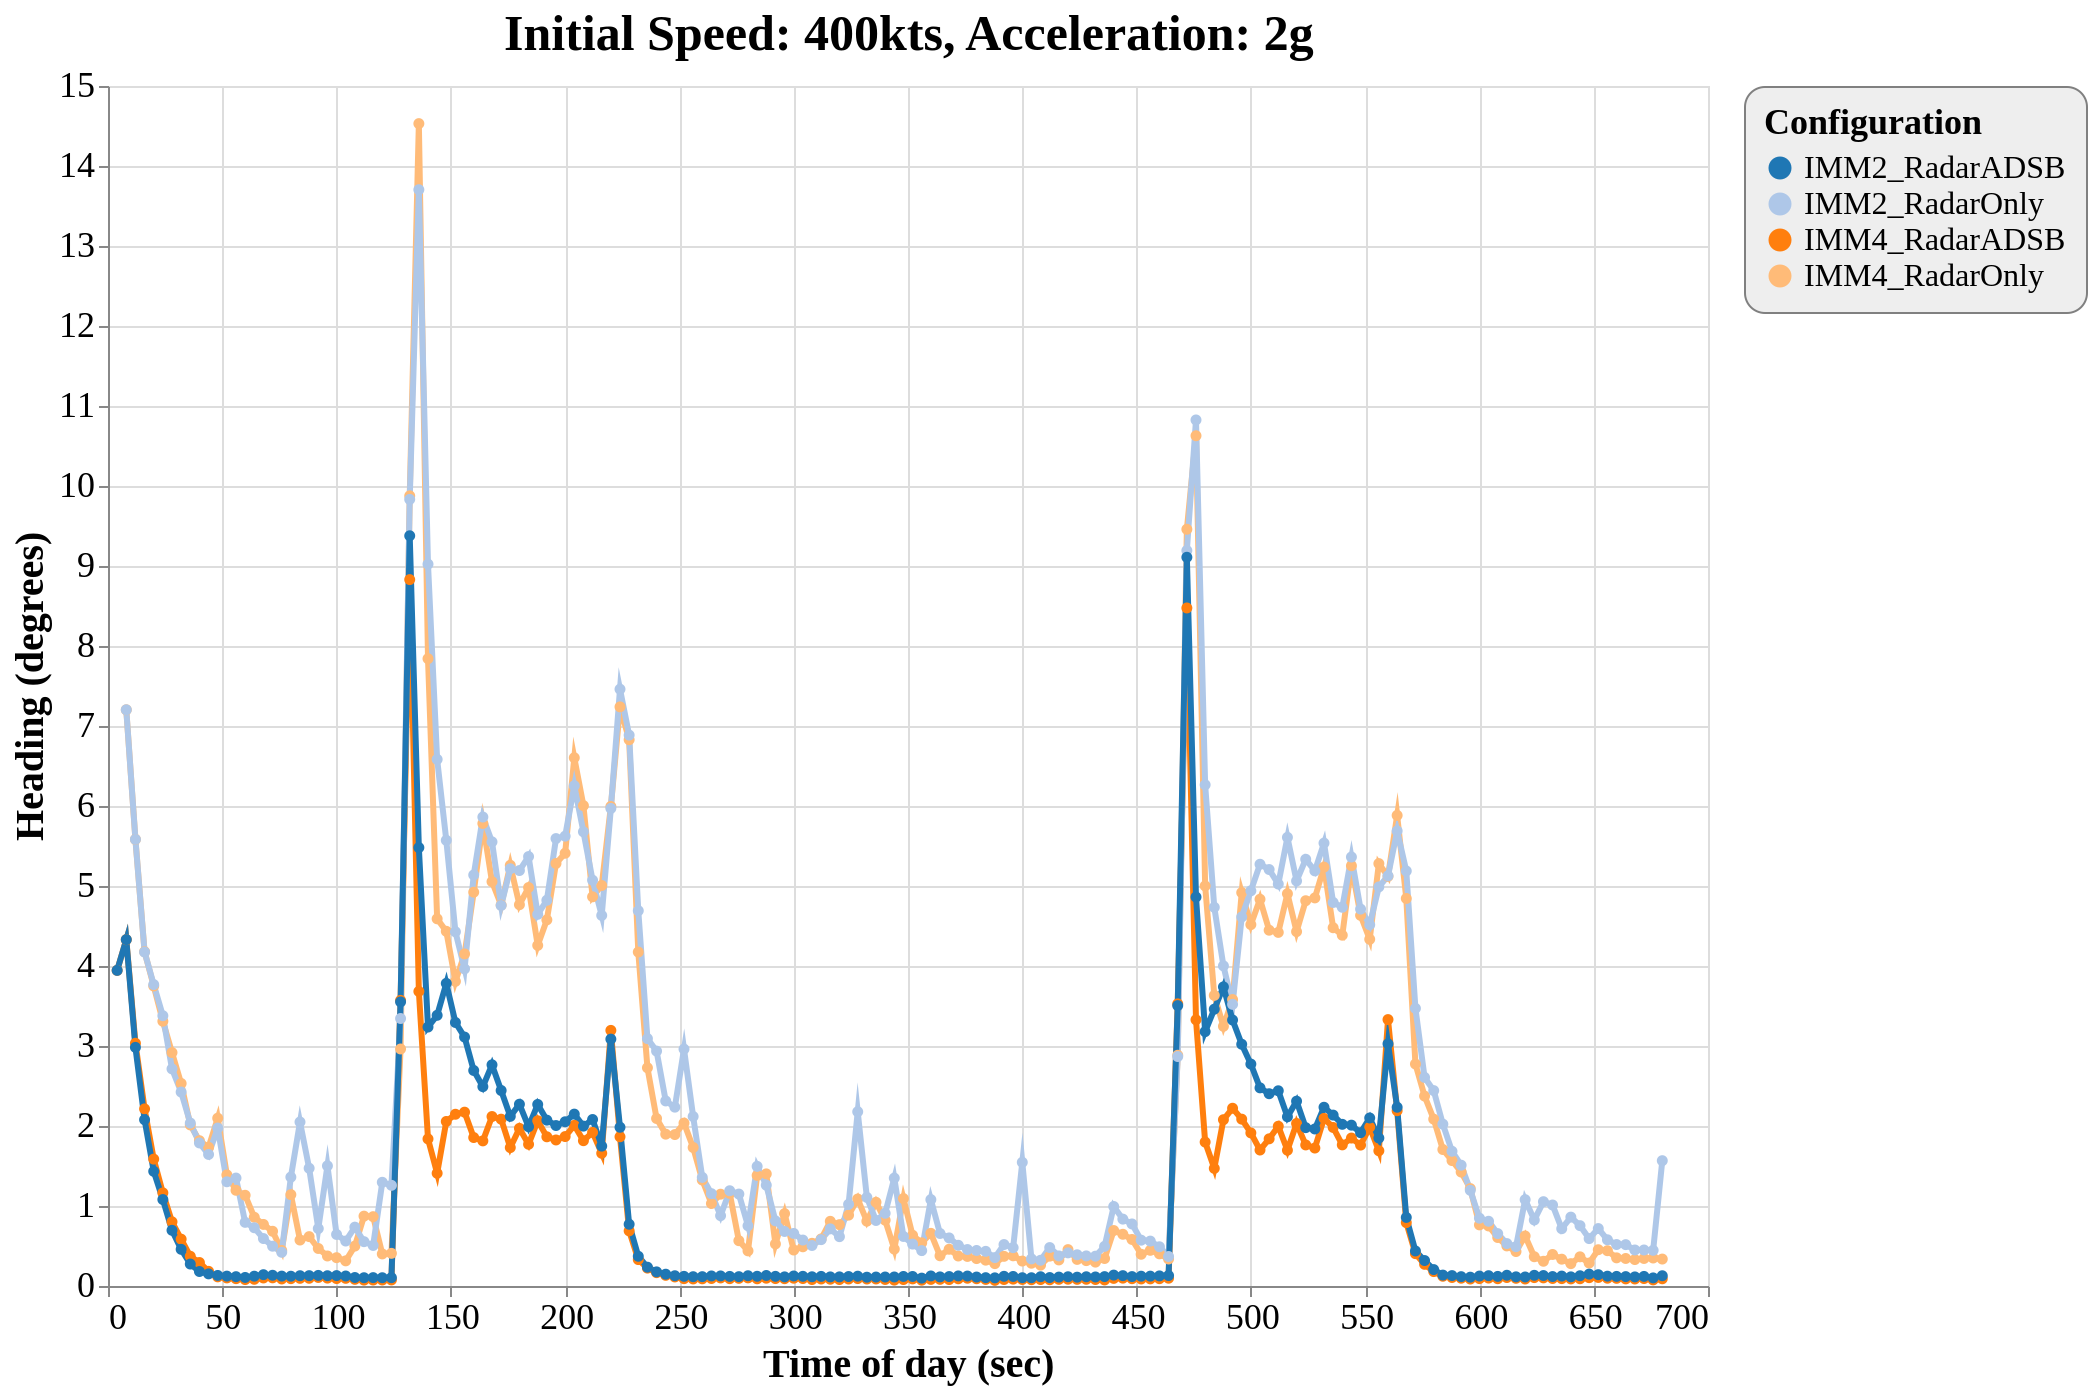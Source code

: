 {
  "config": {
    "view": {
      "continuousWidth": 800,
      "continuousHeight": 600
    },
    "axisX": {
      "labelFontSize": 18,
      "titleFontSize": 20
    },
    "axisY": {
      "labelFontSize": 18,
      "titleFontSize": 20
    },
    "font": "Times New Roman",
    "legend": {
      "cornerRadius": 10,
      "fillColor": "#EEEEEE",
      "labelFontSize": 16,
      "padding": 10,
      "strokeColor": "gray",
      "titleFontSize": 18
    },
    "title": {
      "fontSize": 25
    }
  },
  "data": {
    "name": "data-127f5673a660613584d22861607e0d2c"
  },
  "mark": {
    "type": "line",
    "point": true,
    "strokeWidth": 3
  },
  "encoding": {
    "color": {
      "type": "ordinal",
      "field": "config",
      "scale": {
        "scheme": "category20"
      },
      "title": "Configuration"
    },
    "x": {
      "type": "quantitative",
      "field": "time",
      "title": "Time of day (sec)"
    },
    "y": {
      "type": "quantitative",
      "field": "rmse_hdg",
      "scale": {
        "domain": [
          0,
          15
        ],
        "zero": false
      },
      "title": "Heading (degrees)"
    }
  },
  "selection": {
    "selector028": {
      "type": "interval",
      "bind": "scales",
      "encodings": [
        "x",
        "y"
      ]
    }
  },
  "title": "Initial Speed: 400kts, Acceleration: 2g",
  "$schema": "https://vega.github.io/schema/vega-lite/v4.8.1.json",
  "datasets": {
    "data-127f5673a660613584d22861607e0d2c": [
      {
        "scenario": "turns_new_09",
        "config": "IMM4_RadarOnly",
        "time": 8,
        "rmse_hdg": 7.202406522977041,
        "rmse_tr": 0.0
      },
      {
        "scenario": "turns_new_09",
        "config": "IMM4_RadarOnly",
        "time": 12,
        "rmse_hdg": 5.582061777176111,
        "rmse_tr": 0.0001913937798032
      },
      {
        "scenario": "turns_new_09",
        "config": "IMM4_RadarOnly",
        "time": 16,
        "rmse_hdg": 4.178447508014881,
        "rmse_tr": 0.0017063487381717
      },
      {
        "scenario": "turns_new_09",
        "config": "IMM4_RadarOnly",
        "time": 20,
        "rmse_hdg": 3.749844792109705,
        "rmse_tr": 0.0057407668049461
      },
      {
        "scenario": "turns_new_09",
        "config": "IMM4_RadarOnly",
        "time": 24,
        "rmse_hdg": 3.3095842119894763,
        "rmse_tr": 0.0212359714723626
      },
      {
        "scenario": "turns_new_09",
        "config": "IMM4_RadarOnly",
        "time": 28,
        "rmse_hdg": 2.918103165920718,
        "rmse_tr": 0.027978323907905
      },
      {
        "scenario": "turns_new_09",
        "config": "IMM4_RadarOnly",
        "time": 32,
        "rmse_hdg": 2.5316099976749715,
        "rmse_tr": 0.0295581089259561
      },
      {
        "scenario": "turns_new_09",
        "config": "IMM4_RadarOnly",
        "time": 36,
        "rmse_hdg": 2.0133512692357813,
        "rmse_tr": 0.027217003199432
      },
      {
        "scenario": "turns_new_09",
        "config": "IMM4_RadarOnly",
        "time": 40,
        "rmse_hdg": 1.8164095621524876,
        "rmse_tr": 0.030976389762028
      },
      {
        "scenario": "turns_new_09",
        "config": "IMM4_RadarOnly",
        "time": 44,
        "rmse_hdg": 1.7339791636110846,
        "rmse_tr": 0.0347607619177959
      },
      {
        "scenario": "turns_new_09",
        "config": "IMM4_RadarOnly",
        "time": 48,
        "rmse_hdg": 2.097555881965032,
        "rmse_tr": 0.0547757864358058
      },
      {
        "scenario": "turns_new_09",
        "config": "IMM4_RadarOnly",
        "time": 52,
        "rmse_hdg": 1.388944029556763,
        "rmse_tr": 0.0489784268132761
      },
      {
        "scenario": "turns_new_09",
        "config": "IMM4_RadarOnly",
        "time": 56,
        "rmse_hdg": 1.1963884399079168,
        "rmse_tr": 0.035273968029027
      },
      {
        "scenario": "turns_new_09",
        "config": "IMM4_RadarOnly",
        "time": 60,
        "rmse_hdg": 1.1340729110252867,
        "rmse_tr": 0.0292356400575162
      },
      {
        "scenario": "turns_new_09",
        "config": "IMM4_RadarOnly",
        "time": 64,
        "rmse_hdg": 0.858911701133957,
        "rmse_tr": 0.0183732470428215
      },
      {
        "scenario": "turns_new_09",
        "config": "IMM4_RadarOnly",
        "time": 68,
        "rmse_hdg": 0.769672087288619,
        "rmse_tr": 0.0147173698604661
      },
      {
        "scenario": "turns_new_09",
        "config": "IMM4_RadarOnly",
        "time": 72,
        "rmse_hdg": 0.6841059076321027,
        "rmse_tr": 0.0114286763388041
      },
      {
        "scenario": "turns_new_09",
        "config": "IMM4_RadarOnly",
        "time": 76,
        "rmse_hdg": 0.4444304456859725,
        "rmse_tr": 0.0260019854167722
      },
      {
        "scenario": "turns_new_09",
        "config": "IMM4_RadarOnly",
        "time": 80,
        "rmse_hdg": 1.1420187811729392,
        "rmse_tr": 0.0461922341958039
      },
      {
        "scenario": "turns_new_09",
        "config": "IMM4_RadarOnly",
        "time": 84,
        "rmse_hdg": 0.5745363656011951,
        "rmse_tr": 0.0425779212800598
      },
      {
        "scenario": "turns_new_09",
        "config": "IMM4_RadarOnly",
        "time": 88,
        "rmse_hdg": 0.6172579995565297,
        "rmse_tr": 0.0260184486359484
      },
      {
        "scenario": "turns_new_09",
        "config": "IMM4_RadarOnly",
        "time": 92,
        "rmse_hdg": 0.4690075729114366,
        "rmse_tr": 0.0134219133740569
      },
      {
        "scenario": "turns_new_09",
        "config": "IMM4_RadarOnly",
        "time": 96,
        "rmse_hdg": 0.3751045438320073,
        "rmse_tr": 0.0171203233055182
      },
      {
        "scenario": "turns_new_09",
        "config": "IMM4_RadarOnly",
        "time": 100,
        "rmse_hdg": 0.3540711392946564,
        "rmse_tr": 0.0120776543464894
      },
      {
        "scenario": "turns_new_09",
        "config": "IMM4_RadarOnly",
        "time": 104,
        "rmse_hdg": 0.3142204851284148,
        "rmse_tr": 0.0135031952954047
      },
      {
        "scenario": "turns_new_09",
        "config": "IMM4_RadarOnly",
        "time": 108,
        "rmse_hdg": 0.4989691853550524,
        "rmse_tr": 0.0130834069412398
      },
      {
        "scenario": "turns_new_09",
        "config": "IMM4_RadarOnly",
        "time": 112,
        "rmse_hdg": 0.8733041720907722,
        "rmse_tr": 0.0262092988294754
      },
      {
        "scenario": "turns_new_09",
        "config": "IMM4_RadarOnly",
        "time": 116,
        "rmse_hdg": 0.8667809219558686,
        "rmse_tr": 0.0273305018858661
      },
      {
        "scenario": "turns_new_09",
        "config": "IMM4_RadarOnly",
        "time": 120,
        "rmse_hdg": 0.4007503926298548,
        "rmse_tr": 0.0160771931738993
      },
      {
        "scenario": "turns_new_09",
        "config": "IMM4_RadarOnly",
        "time": 124,
        "rmse_hdg": 0.4082186642917085,
        "rmse_tr": 0.0228908375224209
      },
      {
        "scenario": "turns_new_09",
        "config": "IMM4_RadarOnly",
        "time": 128,
        "rmse_hdg": 2.962828818499492,
        "rmse_tr": 1.712596814879712
      },
      {
        "scenario": "turns_new_09",
        "config": "IMM4_RadarOnly",
        "time": 132,
        "rmse_hdg": 9.876739069347076,
        "rmse_tr": 1.9846838865848184
      },
      {
        "scenario": "turns_new_09",
        "config": "IMM4_RadarOnly",
        "time": 136,
        "rmse_hdg": 14.529923797514227,
        "rmse_tr": 1.8652585241907127
      },
      {
        "scenario": "turns_new_09",
        "config": "IMM4_RadarOnly",
        "time": 140,
        "rmse_hdg": 7.841545653721373,
        "rmse_tr": 1.38712412622365
      },
      {
        "scenario": "turns_new_09",
        "config": "IMM4_RadarOnly",
        "time": 144,
        "rmse_hdg": 4.589925343478573,
        "rmse_tr": 0.8735129193427082
      },
      {
        "scenario": "turns_new_09",
        "config": "IMM4_RadarOnly",
        "time": 148,
        "rmse_hdg": 4.433978325921968,
        "rmse_tr": 0.4301348193259994
      },
      {
        "scenario": "turns_new_09",
        "config": "IMM4_RadarOnly",
        "time": 152,
        "rmse_hdg": 3.8078521802432586,
        "rmse_tr": 0.2598082560594768
      },
      {
        "scenario": "turns_new_09",
        "config": "IMM4_RadarOnly",
        "time": 156,
        "rmse_hdg": 4.150488600949312,
        "rmse_tr": 0.2290936756075772
      },
      {
        "scenario": "turns_new_09",
        "config": "IMM4_RadarOnly",
        "time": 160,
        "rmse_hdg": 4.922617720253118,
        "rmse_tr": 0.250554433872828
      },
      {
        "scenario": "turns_new_09",
        "config": "IMM4_RadarOnly",
        "time": 164,
        "rmse_hdg": 5.78147331637559,
        "rmse_tr": 0.2758718477642995
      },
      {
        "scenario": "turns_new_09",
        "config": "IMM4_RadarOnly",
        "time": 168,
        "rmse_hdg": 5.05430115909502,
        "rmse_tr": 0.2593724546745518
      },
      {
        "scenario": "turns_new_09",
        "config": "IMM4_RadarOnly",
        "time": 172,
        "rmse_hdg": 4.761692693080197,
        "rmse_tr": 0.2079781376731699
      },
      {
        "scenario": "turns_new_09",
        "config": "IMM4_RadarOnly",
        "time": 176,
        "rmse_hdg": 5.258693657498468,
        "rmse_tr": 0.2212954424418371
      },
      {
        "scenario": "turns_new_09",
        "config": "IMM4_RadarOnly",
        "time": 180,
        "rmse_hdg": 4.766030984721732,
        "rmse_tr": 0.183412800384345
      },
      {
        "scenario": "turns_new_09",
        "config": "IMM4_RadarOnly",
        "time": 184,
        "rmse_hdg": 4.980781947972627,
        "rmse_tr": 0.2097829100125492
      },
      {
        "scenario": "turns_new_09",
        "config": "IMM4_RadarOnly",
        "time": 188,
        "rmse_hdg": 4.257808864598614,
        "rmse_tr": 0.2113962487841257
      },
      {
        "scenario": "turns_new_09",
        "config": "IMM4_RadarOnly",
        "time": 192,
        "rmse_hdg": 4.576785054677717,
        "rmse_tr": 0.1951097246990296
      },
      {
        "scenario": "turns_new_09",
        "config": "IMM4_RadarOnly",
        "time": 196,
        "rmse_hdg": 5.281429580544248,
        "rmse_tr": 0.2152815228271959
      },
      {
        "scenario": "turns_new_09",
        "config": "IMM4_RadarOnly",
        "time": 200,
        "rmse_hdg": 5.409368488834903,
        "rmse_tr": 0.2475128059717315
      },
      {
        "scenario": "turns_new_09",
        "config": "IMM4_RadarOnly",
        "time": 204,
        "rmse_hdg": 6.602824275987149,
        "rmse_tr": 0.2985578375253714
      },
      {
        "scenario": "turns_new_09",
        "config": "IMM4_RadarOnly",
        "time": 208,
        "rmse_hdg": 6.004427165798628,
        "rmse_tr": 0.2617400716985142
      },
      {
        "scenario": "turns_new_09",
        "config": "IMM4_RadarOnly",
        "time": 212,
        "rmse_hdg": 4.864790250865423,
        "rmse_tr": 0.2326498378118891
      },
      {
        "scenario": "turns_new_09",
        "config": "IMM4_RadarOnly",
        "time": 216,
        "rmse_hdg": 5.006166346643221,
        "rmse_tr": 0.979973814634055
      },
      {
        "scenario": "turns_new_09",
        "config": "IMM4_RadarOnly",
        "time": 220,
        "rmse_hdg": 5.993911633204704,
        "rmse_tr": 2.025053860600585
      },
      {
        "scenario": "turns_new_09",
        "config": "IMM4_RadarOnly",
        "time": 224,
        "rmse_hdg": 7.239073799436237,
        "rmse_tr": 1.7183152101669903
      },
      {
        "scenario": "turns_new_09",
        "config": "IMM4_RadarOnly",
        "time": 228,
        "rmse_hdg": 6.828411723575742,
        "rmse_tr": 1.4084294060778346
      },
      {
        "scenario": "turns_new_09",
        "config": "IMM4_RadarOnly",
        "time": 232,
        "rmse_hdg": 4.174616801407824,
        "rmse_tr": 0.9974101837504582
      },
      {
        "scenario": "turns_new_09",
        "config": "IMM4_RadarOnly",
        "time": 236,
        "rmse_hdg": 2.727992935208128,
        "rmse_tr": 0.6830519218251939
      },
      {
        "scenario": "turns_new_09",
        "config": "IMM4_RadarOnly",
        "time": 240,
        "rmse_hdg": 2.093853203770037,
        "rmse_tr": 0.4700465857160999
      },
      {
        "scenario": "turns_new_09",
        "config": "IMM4_RadarOnly",
        "time": 244,
        "rmse_hdg": 1.897903774889216,
        "rmse_tr": 0.3066225403525518
      },
      {
        "scenario": "turns_new_09",
        "config": "IMM4_RadarOnly",
        "time": 248,
        "rmse_hdg": 1.892867823734885,
        "rmse_tr": 0.2243390756001314
      },
      {
        "scenario": "turns_new_09",
        "config": "IMM4_RadarOnly",
        "time": 252,
        "rmse_hdg": 2.03653873029707,
        "rmse_tr": 0.1696233680835279
      },
      {
        "scenario": "turns_new_09",
        "config": "IMM4_RadarOnly",
        "time": 256,
        "rmse_hdg": 1.7314731032109212,
        "rmse_tr": 0.137312859336938
      },
      {
        "scenario": "turns_new_09",
        "config": "IMM4_RadarOnly",
        "time": 260,
        "rmse_hdg": 1.3244264078213306,
        "rmse_tr": 0.1066985916918613
      },
      {
        "scenario": "turns_new_09",
        "config": "IMM4_RadarOnly",
        "time": 264,
        "rmse_hdg": 1.0310738738486849,
        "rmse_tr": 0.0904479739961045
      },
      {
        "scenario": "turns_new_09",
        "config": "IMM4_RadarOnly",
        "time": 268,
        "rmse_hdg": 1.1475649479373773,
        "rmse_tr": 0.0575514383234454
      },
      {
        "scenario": "turns_new_09",
        "config": "IMM4_RadarOnly",
        "time": 272,
        "rmse_hdg": 1.1575695472139764,
        "rmse_tr": 0.0411778615664514
      },
      {
        "scenario": "turns_new_09",
        "config": "IMM4_RadarOnly",
        "time": 276,
        "rmse_hdg": 0.5663771277580504,
        "rmse_tr": 0.0452288915088424
      },
      {
        "scenario": "turns_new_09",
        "config": "IMM4_RadarOnly",
        "time": 280,
        "rmse_hdg": 0.4392372454587235,
        "rmse_tr": 0.0291608446788724
      },
      {
        "scenario": "turns_new_09",
        "config": "IMM4_RadarOnly",
        "time": 284,
        "rmse_hdg": 1.3822391397186222,
        "rmse_tr": 0.0446081778103416
      },
      {
        "scenario": "turns_new_09",
        "config": "IMM4_RadarOnly",
        "time": 288,
        "rmse_hdg": 1.401432112452101,
        "rmse_tr": 0.0378193987667297
      },
      {
        "scenario": "turns_new_09",
        "config": "IMM4_RadarOnly",
        "time": 292,
        "rmse_hdg": 0.5256296744114102,
        "rmse_tr": 0.0236378542016931
      },
      {
        "scenario": "turns_new_09",
        "config": "IMM4_RadarOnly",
        "time": 296,
        "rmse_hdg": 0.9047863467876446,
        "rmse_tr": 0.0280960747555003
      },
      {
        "scenario": "turns_new_09",
        "config": "IMM4_RadarOnly",
        "time": 300,
        "rmse_hdg": 0.4497552940893553,
        "rmse_tr": 0.0190660762391713
      },
      {
        "scenario": "turns_new_09",
        "config": "IMM4_RadarOnly",
        "time": 304,
        "rmse_hdg": 0.4899755433262511,
        "rmse_tr": 0.0162784220609182
      },
      {
        "scenario": "turns_new_09",
        "config": "IMM4_RadarOnly",
        "time": 308,
        "rmse_hdg": 0.533936817039399,
        "rmse_tr": 0.0185457034041337
      },
      {
        "scenario": "turns_new_09",
        "config": "IMM4_RadarOnly",
        "time": 312,
        "rmse_hdg": 0.5881649569031876,
        "rmse_tr": 0.0177576499636467
      },
      {
        "scenario": "turns_new_09",
        "config": "IMM4_RadarOnly",
        "time": 316,
        "rmse_hdg": 0.8086267327898945,
        "rmse_tr": 0.0243295250564758
      },
      {
        "scenario": "turns_new_09",
        "config": "IMM4_RadarOnly",
        "time": 320,
        "rmse_hdg": 0.7668458981952946,
        "rmse_tr": 0.0216665155190409
      },
      {
        "scenario": "turns_new_09",
        "config": "IMM4_RadarOnly",
        "time": 324,
        "rmse_hdg": 0.8859250802766824,
        "rmse_tr": 0.0232860253018623
      },
      {
        "scenario": "turns_new_09",
        "config": "IMM4_RadarOnly",
        "time": 328,
        "rmse_hdg": 1.0874150779367246,
        "rmse_tr": 0.0257225950586585
      },
      {
        "scenario": "turns_new_09",
        "config": "IMM4_RadarOnly",
        "time": 332,
        "rmse_hdg": 0.8103563360055531,
        "rmse_tr": 0.0196985675930355
      },
      {
        "scenario": "turns_new_09",
        "config": "IMM4_RadarOnly",
        "time": 336,
        "rmse_hdg": 1.04645684565803,
        "rmse_tr": 0.0182642542266619
      },
      {
        "scenario": "turns_new_09",
        "config": "IMM4_RadarOnly",
        "time": 340,
        "rmse_hdg": 0.8230626603467959,
        "rmse_tr": 0.0149628199929978
      },
      {
        "scenario": "turns_new_09",
        "config": "IMM4_RadarOnly",
        "time": 344,
        "rmse_hdg": 0.4613148637414253,
        "rmse_tr": 0.0196993565662132
      },
      {
        "scenario": "turns_new_09",
        "config": "IMM4_RadarOnly",
        "time": 348,
        "rmse_hdg": 1.092623960310259,
        "rmse_tr": 0.0403664863511673
      },
      {
        "scenario": "turns_new_09",
        "config": "IMM4_RadarOnly",
        "time": 352,
        "rmse_hdg": 0.6338858764381976,
        "rmse_tr": 0.0304309953544222
      },
      {
        "scenario": "turns_new_09",
        "config": "IMM4_RadarOnly",
        "time": 356,
        "rmse_hdg": 0.539925920844701,
        "rmse_tr": 0.0232204183012915
      },
      {
        "scenario": "turns_new_09",
        "config": "IMM4_RadarOnly",
        "time": 360,
        "rmse_hdg": 0.6584548027562156,
        "rmse_tr": 0.0254239793752419
      },
      {
        "scenario": "turns_new_09",
        "config": "IMM4_RadarOnly",
        "time": 364,
        "rmse_hdg": 0.3778063086260015,
        "rmse_tr": 0.0196441831498266
      },
      {
        "scenario": "turns_new_09",
        "config": "IMM4_RadarOnly",
        "time": 368,
        "rmse_hdg": 0.4592124436206753,
        "rmse_tr": 0.0141671945603002
      },
      {
        "scenario": "turns_new_09",
        "config": "IMM4_RadarOnly",
        "time": 372,
        "rmse_hdg": 0.3747483026280163,
        "rmse_tr": 0.0114542075661191
      },
      {
        "scenario": "turns_new_09",
        "config": "IMM4_RadarOnly",
        "time": 376,
        "rmse_hdg": 0.3693974340540467,
        "rmse_tr": 0.0106978719512674
      },
      {
        "scenario": "turns_new_09",
        "config": "IMM4_RadarOnly",
        "time": 380,
        "rmse_hdg": 0.3426982714621684,
        "rmse_tr": 0.0177209361758166
      },
      {
        "scenario": "turns_new_09",
        "config": "IMM4_RadarOnly",
        "time": 384,
        "rmse_hdg": 0.32289257561086,
        "rmse_tr": 0.0132819498684377
      },
      {
        "scenario": "turns_new_09",
        "config": "IMM4_RadarOnly",
        "time": 388,
        "rmse_hdg": 0.2795353287153527,
        "rmse_tr": 0.0183678659620544
      },
      {
        "scenario": "turns_new_09",
        "config": "IMM4_RadarOnly",
        "time": 392,
        "rmse_hdg": 0.3708156867019994,
        "rmse_tr": 0.0168949317237069
      },
      {
        "scenario": "turns_new_09",
        "config": "IMM4_RadarOnly",
        "time": 396,
        "rmse_hdg": 0.3772020094487869,
        "rmse_tr": 0.0154640041298757
      },
      {
        "scenario": "turns_new_09",
        "config": "IMM4_RadarOnly",
        "time": 400,
        "rmse_hdg": 0.3114125523767124,
        "rmse_tr": 0.0178854498472729
      },
      {
        "scenario": "turns_new_09",
        "config": "IMM4_RadarOnly",
        "time": 404,
        "rmse_hdg": 0.2845715241919875,
        "rmse_tr": 0.0161324694770692
      },
      {
        "scenario": "turns_new_09",
        "config": "IMM4_RadarOnly",
        "time": 408,
        "rmse_hdg": 0.2611917652059168,
        "rmse_tr": 0.011080045052886
      },
      {
        "scenario": "turns_new_09",
        "config": "IMM4_RadarOnly",
        "time": 412,
        "rmse_hdg": 0.3731134883834643,
        "rmse_tr": 0.0117519192831471
      },
      {
        "scenario": "turns_new_09",
        "config": "IMM4_RadarOnly",
        "time": 416,
        "rmse_hdg": 0.3256213572428592,
        "rmse_tr": 0.0102319839686621
      },
      {
        "scenario": "turns_new_09",
        "config": "IMM4_RadarOnly",
        "time": 420,
        "rmse_hdg": 0.454987427652717,
        "rmse_tr": 0.0147070546890639
      },
      {
        "scenario": "turns_new_09",
        "config": "IMM4_RadarOnly",
        "time": 424,
        "rmse_hdg": 0.3322997865604896,
        "rmse_tr": 0.0132041379597177
      },
      {
        "scenario": "turns_new_09",
        "config": "IMM4_RadarOnly",
        "time": 428,
        "rmse_hdg": 0.3170440807719712,
        "rmse_tr": 0.0107781362182421
      },
      {
        "scenario": "turns_new_09",
        "config": "IMM4_RadarOnly",
        "time": 432,
        "rmse_hdg": 0.2984095266810976,
        "rmse_tr": 0.01407993470878
      },
      {
        "scenario": "turns_new_09",
        "config": "IMM4_RadarOnly",
        "time": 436,
        "rmse_hdg": 0.3434585755275979,
        "rmse_tr": 0.0128498020915928
      },
      {
        "scenario": "turns_new_09",
        "config": "IMM4_RadarOnly",
        "time": 440,
        "rmse_hdg": 0.6933675335529965,
        "rmse_tr": 0.0218501381365282
      },
      {
        "scenario": "turns_new_09",
        "config": "IMM4_RadarOnly",
        "time": 444,
        "rmse_hdg": 0.6465615347218089,
        "rmse_tr": 0.0171252498322851
      },
      {
        "scenario": "turns_new_09",
        "config": "IMM4_RadarOnly",
        "time": 448,
        "rmse_hdg": 0.5818052864183598,
        "rmse_tr": 0.0110482695871147
      },
      {
        "scenario": "turns_new_09",
        "config": "IMM4_RadarOnly",
        "time": 452,
        "rmse_hdg": 0.3964985638197336,
        "rmse_tr": 0.0079286346783823
      },
      {
        "scenario": "turns_new_09",
        "config": "IMM4_RadarOnly",
        "time": 456,
        "rmse_hdg": 0.4458950703843928,
        "rmse_tr": 0.0146461657922404
      },
      {
        "scenario": "turns_new_09",
        "config": "IMM4_RadarOnly",
        "time": 460,
        "rmse_hdg": 0.4019199788782401,
        "rmse_tr": 0.0121557353058729
      },
      {
        "scenario": "turns_new_09",
        "config": "IMM4_RadarOnly",
        "time": 464,
        "rmse_hdg": 0.3374632067784628,
        "rmse_tr": 0.0105590417572741
      },
      {
        "scenario": "turns_new_09",
        "config": "IMM4_RadarOnly",
        "time": 468,
        "rmse_hdg": 2.884493728952039,
        "rmse_tr": 1.6829176839103517
      },
      {
        "scenario": "turns_new_09",
        "config": "IMM4_RadarOnly",
        "time": 472,
        "rmse_hdg": 9.459241611009553,
        "rmse_tr": 1.9768259425211905
      },
      {
        "scenario": "turns_new_09",
        "config": "IMM4_RadarOnly",
        "time": 476,
        "rmse_hdg": 10.628264999506904,
        "rmse_tr": 1.723279062479286
      },
      {
        "scenario": "turns_new_09",
        "config": "IMM4_RadarOnly",
        "time": 480,
        "rmse_hdg": 5.000877618136118,
        "rmse_tr": 1.217987102966253
      },
      {
        "scenario": "turns_new_09",
        "config": "IMM4_RadarOnly",
        "time": 484,
        "rmse_hdg": 3.632836860223701,
        "rmse_tr": 0.6671278361378724
      },
      {
        "scenario": "turns_new_09",
        "config": "IMM4_RadarOnly",
        "time": 488,
        "rmse_hdg": 3.2460812251082065,
        "rmse_tr": 0.3659142880895336
      },
      {
        "scenario": "turns_new_09",
        "config": "IMM4_RadarOnly",
        "time": 492,
        "rmse_hdg": 3.580663628212424,
        "rmse_tr": 0.2699556938437407
      },
      {
        "scenario": "turns_new_09",
        "config": "IMM4_RadarOnly",
        "time": 496,
        "rmse_hdg": 4.917339666614407,
        "rmse_tr": 0.2454484224825524
      },
      {
        "scenario": "turns_new_09",
        "config": "IMM4_RadarOnly",
        "time": 500,
        "rmse_hdg": 4.5175208289143285,
        "rmse_tr": 0.2221019582025299
      },
      {
        "scenario": "turns_new_09",
        "config": "IMM4_RadarOnly",
        "time": 504,
        "rmse_hdg": 4.834225611305289,
        "rmse_tr": 0.2406665307017159
      },
      {
        "scenario": "turns_new_09",
        "config": "IMM4_RadarOnly",
        "time": 508,
        "rmse_hdg": 4.447272439638526,
        "rmse_tr": 0.2027217503628444
      },
      {
        "scenario": "turns_new_09",
        "config": "IMM4_RadarOnly",
        "time": 512,
        "rmse_hdg": 4.419896498730658,
        "rmse_tr": 0.2015165087656213
      },
      {
        "scenario": "turns_new_09",
        "config": "IMM4_RadarOnly",
        "time": 516,
        "rmse_hdg": 4.903381702777222,
        "rmse_tr": 0.2113989002891884
      },
      {
        "scenario": "turns_new_09",
        "config": "IMM4_RadarOnly",
        "time": 520,
        "rmse_hdg": 4.429994436704269,
        "rmse_tr": 0.1890180419191252
      },
      {
        "scenario": "turns_new_09",
        "config": "IMM4_RadarOnly",
        "time": 524,
        "rmse_hdg": 4.815981133759331,
        "rmse_tr": 0.2142729336165563
      },
      {
        "scenario": "turns_new_09",
        "config": "IMM4_RadarOnly",
        "time": 528,
        "rmse_hdg": 4.851005711786936,
        "rmse_tr": 0.2194039953097817
      },
      {
        "scenario": "turns_new_09",
        "config": "IMM4_RadarOnly",
        "time": 532,
        "rmse_hdg": 5.235930985228135,
        "rmse_tr": 0.2091665714080397
      },
      {
        "scenario": "turns_new_09",
        "config": "IMM4_RadarOnly",
        "time": 536,
        "rmse_hdg": 4.47824577230506,
        "rmse_tr": 0.1968367892263038
      },
      {
        "scenario": "turns_new_09",
        "config": "IMM4_RadarOnly",
        "time": 540,
        "rmse_hdg": 4.385035256279951,
        "rmse_tr": 0.2139910769167724
      },
      {
        "scenario": "turns_new_09",
        "config": "IMM4_RadarOnly",
        "time": 544,
        "rmse_hdg": 5.25298153374496,
        "rmse_tr": 0.2186394163222814
      },
      {
        "scenario": "turns_new_09",
        "config": "IMM4_RadarOnly",
        "time": 548,
        "rmse_hdg": 4.633019313616643,
        "rmse_tr": 0.2606384764976853
      },
      {
        "scenario": "turns_new_09",
        "config": "IMM4_RadarOnly",
        "time": 552,
        "rmse_hdg": 4.334117598843932,
        "rmse_tr": 0.2146924275208201
      },
      {
        "scenario": "turns_new_09",
        "config": "IMM4_RadarOnly",
        "time": 556,
        "rmse_hdg": 5.28011817704484,
        "rmse_tr": 1.05436569661735
      },
      {
        "scenario": "turns_new_09",
        "config": "IMM4_RadarOnly",
        "time": 560,
        "rmse_hdg": 5.119865078403202,
        "rmse_tr": 1.9702363696917533
      },
      {
        "scenario": "turns_new_09",
        "config": "IMM4_RadarOnly",
        "time": 564,
        "rmse_hdg": 5.882553275212583,
        "rmse_tr": 1.6875988682677443
      },
      {
        "scenario": "turns_new_09",
        "config": "IMM4_RadarOnly",
        "time": 568,
        "rmse_hdg": 4.84428299934859,
        "rmse_tr": 1.2481135753642565
      },
      {
        "scenario": "turns_new_09",
        "config": "IMM4_RadarOnly",
        "time": 572,
        "rmse_hdg": 2.774969623303364,
        "rmse_tr": 0.8417195889429309
      },
      {
        "scenario": "turns_new_09",
        "config": "IMM4_RadarOnly",
        "time": 576,
        "rmse_hdg": 2.374280997778118,
        "rmse_tr": 0.5696637808061815
      },
      {
        "scenario": "turns_new_09",
        "config": "IMM4_RadarOnly",
        "time": 580,
        "rmse_hdg": 2.0856097677773464,
        "rmse_tr": 0.3620662826296331
      },
      {
        "scenario": "turns_new_09",
        "config": "IMM4_RadarOnly",
        "time": 584,
        "rmse_hdg": 1.7058604365714771,
        "rmse_tr": 0.2429923466136752
      },
      {
        "scenario": "turns_new_09",
        "config": "IMM4_RadarOnly",
        "time": 588,
        "rmse_hdg": 1.5677988992309422,
        "rmse_tr": 0.1647115467608863
      },
      {
        "scenario": "turns_new_09",
        "config": "IMM4_RadarOnly",
        "time": 592,
        "rmse_hdg": 1.4246094081578875,
        "rmse_tr": 0.1040748744278823
      },
      {
        "scenario": "turns_new_09",
        "config": "IMM4_RadarOnly",
        "time": 596,
        "rmse_hdg": 1.2175603798943704,
        "rmse_tr": 0.083196914350095
      },
      {
        "scenario": "turns_new_09",
        "config": "IMM4_RadarOnly",
        "time": 600,
        "rmse_hdg": 0.763870526868383,
        "rmse_tr": 0.0586568263097081
      },
      {
        "scenario": "turns_new_09",
        "config": "IMM4_RadarOnly",
        "time": 604,
        "rmse_hdg": 0.7504768132024271,
        "rmse_tr": 0.047522471364112
      },
      {
        "scenario": "turns_new_09",
        "config": "IMM4_RadarOnly",
        "time": 608,
        "rmse_hdg": 0.6061601870906671,
        "rmse_tr": 0.035770790916034
      },
      {
        "scenario": "turns_new_09",
        "config": "IMM4_RadarOnly",
        "time": 612,
        "rmse_hdg": 0.5008331900917907,
        "rmse_tr": 0.0414933739607256
      },
      {
        "scenario": "turns_new_09",
        "config": "IMM4_RadarOnly",
        "time": 616,
        "rmse_hdg": 0.4305771640657177,
        "rmse_tr": 0.0263217158876986
      },
      {
        "scenario": "turns_new_09",
        "config": "IMM4_RadarOnly",
        "time": 620,
        "rmse_hdg": 0.6251903158514872,
        "rmse_tr": 0.0389792617275851
      },
      {
        "scenario": "turns_new_09",
        "config": "IMM4_RadarOnly",
        "time": 624,
        "rmse_hdg": 0.3657939548315476,
        "rmse_tr": 0.0258092265268264
      },
      {
        "scenario": "turns_new_09",
        "config": "IMM4_RadarOnly",
        "time": 628,
        "rmse_hdg": 0.3090993367835006,
        "rmse_tr": 0.0169762304414142
      },
      {
        "scenario": "turns_new_09",
        "config": "IMM4_RadarOnly",
        "time": 632,
        "rmse_hdg": 0.3939620374560499,
        "rmse_tr": 0.0180117980658572
      },
      {
        "scenario": "turns_new_09",
        "config": "IMM4_RadarOnly",
        "time": 636,
        "rmse_hdg": 0.335173655453923,
        "rmse_tr": 0.0112028436968723
      },
      {
        "scenario": "turns_new_09",
        "config": "IMM4_RadarOnly",
        "time": 640,
        "rmse_hdg": 0.2793287959935142,
        "rmse_tr": 0.0080399479296737
      },
      {
        "scenario": "turns_new_09",
        "config": "IMM4_RadarOnly",
        "time": 644,
        "rmse_hdg": 0.3646940771544076,
        "rmse_tr": 0.0089130410570666
      },
      {
        "scenario": "turns_new_09",
        "config": "IMM4_RadarOnly",
        "time": 648,
        "rmse_hdg": 0.2868915817186301,
        "rmse_tr": 0.010060440230284
      },
      {
        "scenario": "turns_new_09",
        "config": "IMM4_RadarOnly",
        "time": 652,
        "rmse_hdg": 0.4537379764362963,
        "rmse_tr": 0.018003925809051
      },
      {
        "scenario": "turns_new_09",
        "config": "IMM4_RadarOnly",
        "time": 656,
        "rmse_hdg": 0.4411854803811811,
        "rmse_tr": 0.0178827609863764
      },
      {
        "scenario": "turns_new_09",
        "config": "IMM4_RadarOnly",
        "time": 660,
        "rmse_hdg": 0.3518511048725011,
        "rmse_tr": 0.0100234046112087
      },
      {
        "scenario": "turns_new_09",
        "config": "IMM4_RadarOnly",
        "time": 664,
        "rmse_hdg": 0.3440811215132533,
        "rmse_tr": 0.0100211639679593
      },
      {
        "scenario": "turns_new_09",
        "config": "IMM4_RadarOnly",
        "time": 668,
        "rmse_hdg": 0.3304102603899285,
        "rmse_tr": 0.0149015372349906
      },
      {
        "scenario": "turns_new_09",
        "config": "IMM4_RadarOnly",
        "time": 672,
        "rmse_hdg": 0.3439061333727979,
        "rmse_tr": 0.0115811930997391
      },
      {
        "scenario": "turns_new_09",
        "config": "IMM4_RadarOnly",
        "time": 676,
        "rmse_hdg": 0.349767932832052,
        "rmse_tr": 0.0098616107974999
      },
      {
        "scenario": "turns_new_09",
        "config": "IMM4_RadarOnly",
        "time": 680,
        "rmse_hdg": 0.336782294738882,
        "rmse_tr": 0.0224746192936987
      },
      {
        "scenario": "turns_new_09",
        "config": "IMM4_RadarADSB",
        "time": 4,
        "rmse_hdg": 3.945161392477932,
        "rmse_tr": 0.0
      },
      {
        "scenario": "turns_new_09",
        "config": "IMM4_RadarADSB",
        "time": 8,
        "rmse_hdg": 4.329072249495657,
        "rmse_tr": 0.0002201332474128
      },
      {
        "scenario": "turns_new_09",
        "config": "IMM4_RadarADSB",
        "time": 12,
        "rmse_hdg": 3.034100788671796,
        "rmse_tr": 0.0017192798913928
      },
      {
        "scenario": "turns_new_09",
        "config": "IMM4_RadarADSB",
        "time": 16,
        "rmse_hdg": 2.213787729854122,
        "rmse_tr": 0.0052405729663533
      },
      {
        "scenario": "turns_new_09",
        "config": "IMM4_RadarADSB",
        "time": 20,
        "rmse_hdg": 1.586057240484548,
        "rmse_tr": 0.0083832498772655
      },
      {
        "scenario": "turns_new_09",
        "config": "IMM4_RadarADSB",
        "time": 24,
        "rmse_hdg": 1.1640010532694478,
        "rmse_tr": 0.0096474976302829
      },
      {
        "scenario": "turns_new_09",
        "config": "IMM4_RadarADSB",
        "time": 28,
        "rmse_hdg": 0.8019900795984294,
        "rmse_tr": 0.0107381413778541
      },
      {
        "scenario": "turns_new_09",
        "config": "IMM4_RadarADSB",
        "time": 32,
        "rmse_hdg": 0.5854574531491191,
        "rmse_tr": 0.0095864279701562
      },
      {
        "scenario": "turns_new_09",
        "config": "IMM4_RadarADSB",
        "time": 36,
        "rmse_hdg": 0.3716536610461375,
        "rmse_tr": 0.0072051379000026
      },
      {
        "scenario": "turns_new_09",
        "config": "IMM4_RadarADSB",
        "time": 40,
        "rmse_hdg": 0.2935070994805458,
        "rmse_tr": 0.0053026590637544
      },
      {
        "scenario": "turns_new_09",
        "config": "IMM4_RadarADSB",
        "time": 44,
        "rmse_hdg": 0.1834344372550702,
        "rmse_tr": 0.0044012080762127
      },
      {
        "scenario": "turns_new_09",
        "config": "IMM4_RadarADSB",
        "time": 48,
        "rmse_hdg": 0.1141204434348032,
        "rmse_tr": 0.0040301644643557
      },
      {
        "scenario": "turns_new_09",
        "config": "IMM4_RadarADSB",
        "time": 52,
        "rmse_hdg": 0.1007679491036878,
        "rmse_tr": 0.003484725626717
      },
      {
        "scenario": "turns_new_09",
        "config": "IMM4_RadarADSB",
        "time": 56,
        "rmse_hdg": 0.0915457535880279,
        "rmse_tr": 0.0031318474978836
      },
      {
        "scenario": "turns_new_09",
        "config": "IMM4_RadarADSB",
        "time": 60,
        "rmse_hdg": 0.0803148011870766,
        "rmse_tr": 0.0033471939240368
      },
      {
        "scenario": "turns_new_09",
        "config": "IMM4_RadarADSB",
        "time": 64,
        "rmse_hdg": 0.0836265282456174,
        "rmse_tr": 0.0036301844297102
      },
      {
        "scenario": "turns_new_09",
        "config": "IMM4_RadarADSB",
        "time": 68,
        "rmse_hdg": 0.100335304117143,
        "rmse_tr": 0.0039250888128104
      },
      {
        "scenario": "turns_new_09",
        "config": "IMM4_RadarADSB",
        "time": 72,
        "rmse_hdg": 0.1020331293927168,
        "rmse_tr": 0.0035072348370948
      },
      {
        "scenario": "turns_new_09",
        "config": "IMM4_RadarADSB",
        "time": 76,
        "rmse_hdg": 0.0878781573140637,
        "rmse_tr": 0.0040762558885533
      },
      {
        "scenario": "turns_new_09",
        "config": "IMM4_RadarADSB",
        "time": 80,
        "rmse_hdg": 0.0915488461017975,
        "rmse_tr": 0.0036111026980584
      },
      {
        "scenario": "turns_new_09",
        "config": "IMM4_RadarADSB",
        "time": 84,
        "rmse_hdg": 0.0956226558284818,
        "rmse_tr": 0.0040280019860968
      },
      {
        "scenario": "turns_new_09",
        "config": "IMM4_RadarADSB",
        "time": 88,
        "rmse_hdg": 0.0965890669421787,
        "rmse_tr": 0.0037890947815809
      },
      {
        "scenario": "turns_new_09",
        "config": "IMM4_RadarADSB",
        "time": 92,
        "rmse_hdg": 0.1065946638450932,
        "rmse_tr": 0.0036473890942657
      },
      {
        "scenario": "turns_new_09",
        "config": "IMM4_RadarADSB",
        "time": 96,
        "rmse_hdg": 0.0985272650144088,
        "rmse_tr": 0.003574733488275
      },
      {
        "scenario": "turns_new_09",
        "config": "IMM4_RadarADSB",
        "time": 100,
        "rmse_hdg": 0.0929645365894494,
        "rmse_tr": 0.0040923825501422
      },
      {
        "scenario": "turns_new_09",
        "config": "IMM4_RadarADSB",
        "time": 104,
        "rmse_hdg": 0.0956790947077082,
        "rmse_tr": 0.003617753780298
      },
      {
        "scenario": "turns_new_09",
        "config": "IMM4_RadarADSB",
        "time": 108,
        "rmse_hdg": 0.083241771644913,
        "rmse_tr": 0.0029570108291107
      },
      {
        "scenario": "turns_new_09",
        "config": "IMM4_RadarADSB",
        "time": 112,
        "rmse_hdg": 0.0737326788914379,
        "rmse_tr": 0.0032763752716431
      },
      {
        "scenario": "turns_new_09",
        "config": "IMM4_RadarADSB",
        "time": 116,
        "rmse_hdg": 0.0746170346727475,
        "rmse_tr": 0.003077356694243
      },
      {
        "scenario": "turns_new_09",
        "config": "IMM4_RadarADSB",
        "time": 120,
        "rmse_hdg": 0.0750898515407797,
        "rmse_tr": 0.0031980031230071
      },
      {
        "scenario": "turns_new_09",
        "config": "IMM4_RadarADSB",
        "time": 124,
        "rmse_hdg": 0.0758016231748984,
        "rmse_tr": 0.0031442936056419
      },
      {
        "scenario": "turns_new_09",
        "config": "IMM4_RadarADSB",
        "time": 128,
        "rmse_hdg": 3.5700476492418334,
        "rmse_tr": 1.732758679916533
      },
      {
        "scenario": "turns_new_09",
        "config": "IMM4_RadarADSB",
        "time": 132,
        "rmse_hdg": 8.830008438138664,
        "rmse_tr": 1.839729884228409
      },
      {
        "scenario": "turns_new_09",
        "config": "IMM4_RadarADSB",
        "time": 136,
        "rmse_hdg": 3.6822914535303055,
        "rmse_tr": 1.0638360609322648
      },
      {
        "scenario": "turns_new_09",
        "config": "IMM4_RadarADSB",
        "time": 140,
        "rmse_hdg": 1.8386167285981196,
        "rmse_tr": 0.309348959860164
      },
      {
        "scenario": "turns_new_09",
        "config": "IMM4_RadarADSB",
        "time": 144,
        "rmse_hdg": 1.4092179900563475,
        "rmse_tr": 0.1511638595889256
      },
      {
        "scenario": "turns_new_09",
        "config": "IMM4_RadarADSB",
        "time": 148,
        "rmse_hdg": 2.0565710680645104,
        "rmse_tr": 0.1200531598160505
      },
      {
        "scenario": "turns_new_09",
        "config": "IMM4_RadarADSB",
        "time": 152,
        "rmse_hdg": 2.1468462562120165,
        "rmse_tr": 0.0911092024886372
      },
      {
        "scenario": "turns_new_09",
        "config": "IMM4_RadarADSB",
        "time": 156,
        "rmse_hdg": 2.172906701767156,
        "rmse_tr": 0.0932002494219178
      },
      {
        "scenario": "turns_new_09",
        "config": "IMM4_RadarADSB",
        "time": 160,
        "rmse_hdg": 1.8557186247228603,
        "rmse_tr": 0.0871085062962216
      },
      {
        "scenario": "turns_new_09",
        "config": "IMM4_RadarADSB",
        "time": 164,
        "rmse_hdg": 1.8137580417550876,
        "rmse_tr": 0.0999078894532358
      },
      {
        "scenario": "turns_new_09",
        "config": "IMM4_RadarADSB",
        "time": 168,
        "rmse_hdg": 2.1184963551834275,
        "rmse_tr": 0.0778758156991466
      },
      {
        "scenario": "turns_new_09",
        "config": "IMM4_RadarADSB",
        "time": 172,
        "rmse_hdg": 2.0854568987546727,
        "rmse_tr": 0.100966630756482
      },
      {
        "scenario": "turns_new_09",
        "config": "IMM4_RadarADSB",
        "time": 176,
        "rmse_hdg": 1.7301525228458998,
        "rmse_tr": 0.0958067950392032
      },
      {
        "scenario": "turns_new_09",
        "config": "IMM4_RadarADSB",
        "time": 180,
        "rmse_hdg": 1.97049671117561,
        "rmse_tr": 0.0985222765264923
      },
      {
        "scenario": "turns_new_09",
        "config": "IMM4_RadarADSB",
        "time": 184,
        "rmse_hdg": 1.771435231062787,
        "rmse_tr": 0.0820090630201655
      },
      {
        "scenario": "turns_new_09",
        "config": "IMM4_RadarADSB",
        "time": 188,
        "rmse_hdg": 2.0653009358435708,
        "rmse_tr": 0.0951307434461849
      },
      {
        "scenario": "turns_new_09",
        "config": "IMM4_RadarADSB",
        "time": 192,
        "rmse_hdg": 1.8649505480180428,
        "rmse_tr": 0.1019616466682661
      },
      {
        "scenario": "turns_new_09",
        "config": "IMM4_RadarADSB",
        "time": 196,
        "rmse_hdg": 1.825374319722616,
        "rmse_tr": 0.0947934195962667
      },
      {
        "scenario": "turns_new_09",
        "config": "IMM4_RadarADSB",
        "time": 200,
        "rmse_hdg": 1.8678881059366732,
        "rmse_tr": 0.0883506647933051
      },
      {
        "scenario": "turns_new_09",
        "config": "IMM4_RadarADSB",
        "time": 204,
        "rmse_hdg": 2.008171526236005,
        "rmse_tr": 0.0887280584083166
      },
      {
        "scenario": "turns_new_09",
        "config": "IMM4_RadarADSB",
        "time": 208,
        "rmse_hdg": 1.816160381783087,
        "rmse_tr": 0.0801769897510164
      },
      {
        "scenario": "turns_new_09",
        "config": "IMM4_RadarADSB",
        "time": 212,
        "rmse_hdg": 1.9203631657527864,
        "rmse_tr": 0.0844672942660237
      },
      {
        "scenario": "turns_new_09",
        "config": "IMM4_RadarADSB",
        "time": 216,
        "rmse_hdg": 1.6590528096164248,
        "rmse_tr": 0.9780965153466876
      },
      {
        "scenario": "turns_new_09",
        "config": "IMM4_RadarADSB",
        "time": 220,
        "rmse_hdg": 3.1952518138397408,
        "rmse_tr": 1.8666759221428053
      },
      {
        "scenario": "turns_new_09",
        "config": "IMM4_RadarADSB",
        "time": 224,
        "rmse_hdg": 1.865018431544311,
        "rmse_tr": 1.0499626784140947
      },
      {
        "scenario": "turns_new_09",
        "config": "IMM4_RadarADSB",
        "time": 228,
        "rmse_hdg": 0.6891470520186477,
        "rmse_tr": 0.3944809656641159
      },
      {
        "scenario": "turns_new_09",
        "config": "IMM4_RadarADSB",
        "time": 232,
        "rmse_hdg": 0.330132549137463,
        "rmse_tr": 0.1363160572667431
      },
      {
        "scenario": "turns_new_09",
        "config": "IMM4_RadarADSB",
        "time": 236,
        "rmse_hdg": 0.2235501987429776,
        "rmse_tr": 0.043749483242098
      },
      {
        "scenario": "turns_new_09",
        "config": "IMM4_RadarADSB",
        "time": 240,
        "rmse_hdg": 0.1663603810933217,
        "rmse_tr": 0.0139434427697499
      },
      {
        "scenario": "turns_new_09",
        "config": "IMM4_RadarADSB",
        "time": 244,
        "rmse_hdg": 0.1332572699705338,
        "rmse_tr": 0.005834892351192
      },
      {
        "scenario": "turns_new_09",
        "config": "IMM4_RadarADSB",
        "time": 248,
        "rmse_hdg": 0.1130541905459504,
        "rmse_tr": 0.0041972833475952
      },
      {
        "scenario": "turns_new_09",
        "config": "IMM4_RadarADSB",
        "time": 252,
        "rmse_hdg": 0.0916907165420784,
        "rmse_tr": 0.0045863179676075
      },
      {
        "scenario": "turns_new_09",
        "config": "IMM4_RadarADSB",
        "time": 256,
        "rmse_hdg": 0.0881182830307156,
        "rmse_tr": 0.0038393105905093
      },
      {
        "scenario": "turns_new_09",
        "config": "IMM4_RadarADSB",
        "time": 260,
        "rmse_hdg": 0.0897645823851669,
        "rmse_tr": 0.0035441682418651
      },
      {
        "scenario": "turns_new_09",
        "config": "IMM4_RadarADSB",
        "time": 264,
        "rmse_hdg": 0.0935110030547615,
        "rmse_tr": 0.0037786037307246
      },
      {
        "scenario": "turns_new_09",
        "config": "IMM4_RadarADSB",
        "time": 268,
        "rmse_hdg": 0.1004847625264636,
        "rmse_tr": 0.0036470621738599
      },
      {
        "scenario": "turns_new_09",
        "config": "IMM4_RadarADSB",
        "time": 272,
        "rmse_hdg": 0.0915534998984361,
        "rmse_tr": 0.0034992745820554
      },
      {
        "scenario": "turns_new_09",
        "config": "IMM4_RadarADSB",
        "time": 276,
        "rmse_hdg": 0.095675984870796,
        "rmse_tr": 0.003425131600355
      },
      {
        "scenario": "turns_new_09",
        "config": "IMM4_RadarADSB",
        "time": 280,
        "rmse_hdg": 0.1013411641226866,
        "rmse_tr": 0.0033864361099559
      },
      {
        "scenario": "turns_new_09",
        "config": "IMM4_RadarADSB",
        "time": 284,
        "rmse_hdg": 0.0899833151033959,
        "rmse_tr": 0.0033810370319491
      },
      {
        "scenario": "turns_new_09",
        "config": "IMM4_RadarADSB",
        "time": 288,
        "rmse_hdg": 0.0973058965325336,
        "rmse_tr": 0.0037830543215766
      },
      {
        "scenario": "turns_new_09",
        "config": "IMM4_RadarADSB",
        "time": 292,
        "rmse_hdg": 0.0927014470340587,
        "rmse_tr": 0.0037108859921352
      },
      {
        "scenario": "turns_new_09",
        "config": "IMM4_RadarADSB",
        "time": 296,
        "rmse_hdg": 0.0913007423035072,
        "rmse_tr": 0.0033661268497855
      },
      {
        "scenario": "turns_new_09",
        "config": "IMM4_RadarADSB",
        "time": 300,
        "rmse_hdg": 0.0971474011739834,
        "rmse_tr": 0.0044188396894011
      },
      {
        "scenario": "turns_new_09",
        "config": "IMM4_RadarADSB",
        "time": 304,
        "rmse_hdg": 0.0929845687786963,
        "rmse_tr": 0.0040215056558381
      },
      {
        "scenario": "turns_new_09",
        "config": "IMM4_RadarADSB",
        "time": 308,
        "rmse_hdg": 0.0807325027672121,
        "rmse_tr": 0.0035863272465387
      },
      {
        "scenario": "turns_new_09",
        "config": "IMM4_RadarADSB",
        "time": 312,
        "rmse_hdg": 0.087367757210539,
        "rmse_tr": 0.0037845161513725
      },
      {
        "scenario": "turns_new_09",
        "config": "IMM4_RadarADSB",
        "time": 316,
        "rmse_hdg": 0.0846078635000174,
        "rmse_tr": 0.0035005076002087
      },
      {
        "scenario": "turns_new_09",
        "config": "IMM4_RadarADSB",
        "time": 320,
        "rmse_hdg": 0.0806089247052608,
        "rmse_tr": 0.0033277894149024
      },
      {
        "scenario": "turns_new_09",
        "config": "IMM4_RadarADSB",
        "time": 324,
        "rmse_hdg": 0.0870300155261628,
        "rmse_tr": 0.0034413587884088
      },
      {
        "scenario": "turns_new_09",
        "config": "IMM4_RadarADSB",
        "time": 328,
        "rmse_hdg": 0.0926162932629973,
        "rmse_tr": 0.0046923849149953
      },
      {
        "scenario": "turns_new_09",
        "config": "IMM4_RadarADSB",
        "time": 332,
        "rmse_hdg": 0.087258095070197,
        "rmse_tr": 0.0034371102263492
      },
      {
        "scenario": "turns_new_09",
        "config": "IMM4_RadarADSB",
        "time": 336,
        "rmse_hdg": 0.0878099760864981,
        "rmse_tr": 0.0033146892929857
      },
      {
        "scenario": "turns_new_09",
        "config": "IMM4_RadarADSB",
        "time": 340,
        "rmse_hdg": 0.0814427121386659,
        "rmse_tr": 0.0029946608706842
      },
      {
        "scenario": "turns_new_09",
        "config": "IMM4_RadarADSB",
        "time": 344,
        "rmse_hdg": 0.0735141779884996,
        "rmse_tr": 0.0035948105010834
      },
      {
        "scenario": "turns_new_09",
        "config": "IMM4_RadarADSB",
        "time": 348,
        "rmse_hdg": 0.0806358118105172,
        "rmse_tr": 0.0039866851564407
      },
      {
        "scenario": "turns_new_09",
        "config": "IMM4_RadarADSB",
        "time": 352,
        "rmse_hdg": 0.0887041208323021,
        "rmse_tr": 0.0032679937701491
      },
      {
        "scenario": "turns_new_09",
        "config": "IMM4_RadarADSB",
        "time": 356,
        "rmse_hdg": 0.0727098920028198,
        "rmse_tr": 0.0026678411765339
      },
      {
        "scenario": "turns_new_09",
        "config": "IMM4_RadarADSB",
        "time": 360,
        "rmse_hdg": 0.0825476019219937,
        "rmse_tr": 0.0036453259461834
      },
      {
        "scenario": "turns_new_09",
        "config": "IMM4_RadarADSB",
        "time": 364,
        "rmse_hdg": 0.0831005186658402,
        "rmse_tr": 0.0032032914243582
      },
      {
        "scenario": "turns_new_09",
        "config": "IMM4_RadarADSB",
        "time": 368,
        "rmse_hdg": 0.0805917555082442,
        "rmse_tr": 0.0034136326982787
      },
      {
        "scenario": "turns_new_09",
        "config": "IMM4_RadarADSB",
        "time": 372,
        "rmse_hdg": 0.0902083059453977,
        "rmse_tr": 0.0040034062419971
      },
      {
        "scenario": "turns_new_09",
        "config": "IMM4_RadarADSB",
        "time": 376,
        "rmse_hdg": 0.0968764508483451,
        "rmse_tr": 0.0036808758946784
      },
      {
        "scenario": "turns_new_09",
        "config": "IMM4_RadarADSB",
        "time": 380,
        "rmse_hdg": 0.0907134117808556,
        "rmse_tr": 0.003326698525103
      },
      {
        "scenario": "turns_new_09",
        "config": "IMM4_RadarADSB",
        "time": 384,
        "rmse_hdg": 0.0821668618656841,
        "rmse_tr": 0.0031374991519987
      },
      {
        "scenario": "turns_new_09",
        "config": "IMM4_RadarADSB",
        "time": 388,
        "rmse_hdg": 0.0705008536854007,
        "rmse_tr": 0.00346499692694
      },
      {
        "scenario": "turns_new_09",
        "config": "IMM4_RadarADSB",
        "time": 392,
        "rmse_hdg": 0.0811317012096782,
        "rmse_tr": 0.0039039394249982
      },
      {
        "scenario": "turns_new_09",
        "config": "IMM4_RadarADSB",
        "time": 396,
        "rmse_hdg": 0.0858429869290884,
        "rmse_tr": 0.0040601950752494
      },
      {
        "scenario": "turns_new_09",
        "config": "IMM4_RadarADSB",
        "time": 400,
        "rmse_hdg": 0.0817202125940539,
        "rmse_tr": 0.0035251521696679
      },
      {
        "scenario": "turns_new_09",
        "config": "IMM4_RadarADSB",
        "time": 404,
        "rmse_hdg": 0.0786510474256158,
        "rmse_tr": 0.0030474067496954
      },
      {
        "scenario": "turns_new_09",
        "config": "IMM4_RadarADSB",
        "time": 408,
        "rmse_hdg": 0.0805551390960411,
        "rmse_tr": 0.003850006049846
      },
      {
        "scenario": "turns_new_09",
        "config": "IMM4_RadarADSB",
        "time": 412,
        "rmse_hdg": 0.0782863589242102,
        "rmse_tr": 0.0034338942023555
      },
      {
        "scenario": "turns_new_09",
        "config": "IMM4_RadarADSB",
        "time": 416,
        "rmse_hdg": 0.0832383106039603,
        "rmse_tr": 0.0032392347104576
      },
      {
        "scenario": "turns_new_09",
        "config": "IMM4_RadarADSB",
        "time": 420,
        "rmse_hdg": 0.0848343975047856,
        "rmse_tr": 0.0033083795126919
      },
      {
        "scenario": "turns_new_09",
        "config": "IMM4_RadarADSB",
        "time": 424,
        "rmse_hdg": 0.0830526455658314,
        "rmse_tr": 0.0032953192610516
      },
      {
        "scenario": "turns_new_09",
        "config": "IMM4_RadarADSB",
        "time": 428,
        "rmse_hdg": 0.0838313324938359,
        "rmse_tr": 0.0037568481061
      },
      {
        "scenario": "turns_new_09",
        "config": "IMM4_RadarADSB",
        "time": 432,
        "rmse_hdg": 0.0809167197058193,
        "rmse_tr": 0.0039016241243171
      },
      {
        "scenario": "turns_new_09",
        "config": "IMM4_RadarADSB",
        "time": 436,
        "rmse_hdg": 0.0753871992692695,
        "rmse_tr": 0.003899677483081
      },
      {
        "scenario": "turns_new_09",
        "config": "IMM4_RadarADSB",
        "time": 440,
        "rmse_hdg": 0.0947906961342694,
        "rmse_tr": 0.0042797210504819
      },
      {
        "scenario": "turns_new_09",
        "config": "IMM4_RadarADSB",
        "time": 444,
        "rmse_hdg": 0.098126653491249,
        "rmse_tr": 0.0033957469250053
      },
      {
        "scenario": "turns_new_09",
        "config": "IMM4_RadarADSB",
        "time": 448,
        "rmse_hdg": 0.0911880737679414,
        "rmse_tr": 0.0035236141528009
      },
      {
        "scenario": "turns_new_09",
        "config": "IMM4_RadarADSB",
        "time": 452,
        "rmse_hdg": 0.0878451489061035,
        "rmse_tr": 0.0040229736228549
      },
      {
        "scenario": "turns_new_09",
        "config": "IMM4_RadarADSB",
        "time": 456,
        "rmse_hdg": 0.0889291014975837,
        "rmse_tr": 0.0037314801485977
      },
      {
        "scenario": "turns_new_09",
        "config": "IMM4_RadarADSB",
        "time": 460,
        "rmse_hdg": 0.0912330839649504,
        "rmse_tr": 0.0037848744219912
      },
      {
        "scenario": "turns_new_09",
        "config": "IMM4_RadarADSB",
        "time": 464,
        "rmse_hdg": 0.0972951807709822,
        "rmse_tr": 0.0037413338017814
      },
      {
        "scenario": "turns_new_09",
        "config": "IMM4_RadarADSB",
        "time": 468,
        "rmse_hdg": 3.526760240412444,
        "rmse_tr": 1.7253944217363768
      },
      {
        "scenario": "turns_new_09",
        "config": "IMM4_RadarADSB",
        "time": 472,
        "rmse_hdg": 8.475455691676078,
        "rmse_tr": 1.830321450756167
      },
      {
        "scenario": "turns_new_09",
        "config": "IMM4_RadarADSB",
        "time": 476,
        "rmse_hdg": 3.327796862083427,
        "rmse_tr": 1.03039526035102
      },
      {
        "scenario": "turns_new_09",
        "config": "IMM4_RadarADSB",
        "time": 480,
        "rmse_hdg": 1.7991074263072615,
        "rmse_tr": 0.2857923897877724
      },
      {
        "scenario": "turns_new_09",
        "config": "IMM4_RadarADSB",
        "time": 484,
        "rmse_hdg": 1.4701999887613395,
        "rmse_tr": 0.1320802743089915
      },
      {
        "scenario": "turns_new_09",
        "config": "IMM4_RadarADSB",
        "time": 488,
        "rmse_hdg": 2.0786860344262537,
        "rmse_tr": 0.1328625285774736
      },
      {
        "scenario": "turns_new_09",
        "config": "IMM4_RadarADSB",
        "time": 492,
        "rmse_hdg": 2.2220202320760936,
        "rmse_tr": 0.1108959337357427
      },
      {
        "scenario": "turns_new_09",
        "config": "IMM4_RadarADSB",
        "time": 496,
        "rmse_hdg": 2.0855316940361446,
        "rmse_tr": 0.0999644528283344
      },
      {
        "scenario": "turns_new_09",
        "config": "IMM4_RadarADSB",
        "time": 500,
        "rmse_hdg": 1.913624261905853,
        "rmse_tr": 0.0977215785701346
      },
      {
        "scenario": "turns_new_09",
        "config": "IMM4_RadarADSB",
        "time": 504,
        "rmse_hdg": 1.6997843982316387,
        "rmse_tr": 0.1019576766613906
      },
      {
        "scenario": "turns_new_09",
        "config": "IMM4_RadarADSB",
        "time": 508,
        "rmse_hdg": 1.8397186409934736,
        "rmse_tr": 0.0958862015505815
      },
      {
        "scenario": "turns_new_09",
        "config": "IMM4_RadarADSB",
        "time": 512,
        "rmse_hdg": 1.9971110099714209,
        "rmse_tr": 0.09222651024812
      },
      {
        "scenario": "turns_new_09",
        "config": "IMM4_RadarADSB",
        "time": 516,
        "rmse_hdg": 1.6972093933588923,
        "rmse_tr": 0.0920263260460537
      },
      {
        "scenario": "turns_new_09",
        "config": "IMM4_RadarADSB",
        "time": 520,
        "rmse_hdg": 2.0313967803967423,
        "rmse_tr": 0.0899420012772119
      },
      {
        "scenario": "turns_new_09",
        "config": "IMM4_RadarADSB",
        "time": 524,
        "rmse_hdg": 1.7632569922186336,
        "rmse_tr": 0.0912424418321285
      },
      {
        "scenario": "turns_new_09",
        "config": "IMM4_RadarADSB",
        "time": 528,
        "rmse_hdg": 1.7244019753440707,
        "rmse_tr": 0.0960948475094702
      },
      {
        "scenario": "turns_new_09",
        "config": "IMM4_RadarADSB",
        "time": 532,
        "rmse_hdg": 2.09503037274031,
        "rmse_tr": 0.0872960226243884
      },
      {
        "scenario": "turns_new_09",
        "config": "IMM4_RadarADSB",
        "time": 536,
        "rmse_hdg": 1.981700589007343,
        "rmse_tr": 0.0964583178411553
      },
      {
        "scenario": "turns_new_09",
        "config": "IMM4_RadarADSB",
        "time": 540,
        "rmse_hdg": 1.7638813063429306,
        "rmse_tr": 0.0921079782500998
      },
      {
        "scenario": "turns_new_09",
        "config": "IMM4_RadarADSB",
        "time": 544,
        "rmse_hdg": 1.849295417998771,
        "rmse_tr": 0.0888051450156464
      },
      {
        "scenario": "turns_new_09",
        "config": "IMM4_RadarADSB",
        "time": 548,
        "rmse_hdg": 1.7611406195477377,
        "rmse_tr": 0.1051438403354843
      },
      {
        "scenario": "turns_new_09",
        "config": "IMM4_RadarADSB",
        "time": 552,
        "rmse_hdg": 1.986239416484396,
        "rmse_tr": 0.117626462274988
      },
      {
        "scenario": "turns_new_09",
        "config": "IMM4_RadarADSB",
        "time": 556,
        "rmse_hdg": 1.6903801718816975,
        "rmse_tr": 1.0155246499683066
      },
      {
        "scenario": "turns_new_09",
        "config": "IMM4_RadarADSB",
        "time": 560,
        "rmse_hdg": 3.3304150951318894,
        "rmse_tr": 1.8298667608451225
      },
      {
        "scenario": "turns_new_09",
        "config": "IMM4_RadarADSB",
        "time": 564,
        "rmse_hdg": 2.191123724166022,
        "rmse_tr": 1.0655693629408154
      },
      {
        "scenario": "turns_new_09",
        "config": "IMM4_RadarADSB",
        "time": 568,
        "rmse_hdg": 0.7925426594635054,
        "rmse_tr": 0.4011819781685747
      },
      {
        "scenario": "turns_new_09",
        "config": "IMM4_RadarADSB",
        "time": 572,
        "rmse_hdg": 0.4041782551294718,
        "rmse_tr": 0.1292279270155759
      },
      {
        "scenario": "turns_new_09",
        "config": "IMM4_RadarADSB",
        "time": 576,
        "rmse_hdg": 0.2710755087870801,
        "rmse_tr": 0.0388851011358165
      },
      {
        "scenario": "turns_new_09",
        "config": "IMM4_RadarADSB",
        "time": 580,
        "rmse_hdg": 0.1801401243373745,
        "rmse_tr": 0.010895164661587
      },
      {
        "scenario": "turns_new_09",
        "config": "IMM4_RadarADSB",
        "time": 584,
        "rmse_hdg": 0.1216577643259774,
        "rmse_tr": 0.0059538746924344
      },
      {
        "scenario": "turns_new_09",
        "config": "IMM4_RadarADSB",
        "time": 588,
        "rmse_hdg": 0.106168859018956,
        "rmse_tr": 0.0052436634323677
      },
      {
        "scenario": "turns_new_09",
        "config": "IMM4_RadarADSB",
        "time": 592,
        "rmse_hdg": 0.097230517765286,
        "rmse_tr": 0.0046492746441763
      },
      {
        "scenario": "turns_new_09",
        "config": "IMM4_RadarADSB",
        "time": 596,
        "rmse_hdg": 0.0870263460433693,
        "rmse_tr": 0.0041543150257693
      },
      {
        "scenario": "turns_new_09",
        "config": "IMM4_RadarADSB",
        "time": 600,
        "rmse_hdg": 0.0923571397881143,
        "rmse_tr": 0.0040934170923647
      },
      {
        "scenario": "turns_new_09",
        "config": "IMM4_RadarADSB",
        "time": 604,
        "rmse_hdg": 0.0989412704587931,
        "rmse_tr": 0.0043436375884735
      },
      {
        "scenario": "turns_new_09",
        "config": "IMM4_RadarADSB",
        "time": 608,
        "rmse_hdg": 0.0910433352249838,
        "rmse_tr": 0.0039782264533691
      },
      {
        "scenario": "turns_new_09",
        "config": "IMM4_RadarADSB",
        "time": 612,
        "rmse_hdg": 0.1057565338144383,
        "rmse_tr": 0.0040001507908085
      },
      {
        "scenario": "turns_new_09",
        "config": "IMM4_RadarADSB",
        "time": 616,
        "rmse_hdg": 0.0960157195718904,
        "rmse_tr": 0.0034495531852566
      },
      {
        "scenario": "turns_new_09",
        "config": "IMM4_RadarADSB",
        "time": 620,
        "rmse_hdg": 0.087382187473747,
        "rmse_tr": 0.0033043036653633
      },
      {
        "scenario": "turns_new_09",
        "config": "IMM4_RadarADSB",
        "time": 624,
        "rmse_hdg": 0.1048041074042068,
        "rmse_tr": 0.0038771179171716
      },
      {
        "scenario": "turns_new_09",
        "config": "IMM4_RadarADSB",
        "time": 628,
        "rmse_hdg": 0.1015342427656195,
        "rmse_tr": 0.004025604401521
      },
      {
        "scenario": "turns_new_09",
        "config": "IMM4_RadarADSB",
        "time": 632,
        "rmse_hdg": 0.093747615354287,
        "rmse_tr": 0.003906558587811
      },
      {
        "scenario": "turns_new_09",
        "config": "IMM4_RadarADSB",
        "time": 636,
        "rmse_hdg": 0.0921519142972188,
        "rmse_tr": 0.0043062436726108
      },
      {
        "scenario": "turns_new_09",
        "config": "IMM4_RadarADSB",
        "time": 640,
        "rmse_hdg": 0.0884156390462881,
        "rmse_tr": 0.0040390307001755
      },
      {
        "scenario": "turns_new_09",
        "config": "IMM4_RadarADSB",
        "time": 644,
        "rmse_hdg": 0.0905659668825262,
        "rmse_tr": 0.0037930558560707
      },
      {
        "scenario": "turns_new_09",
        "config": "IMM4_RadarADSB",
        "time": 648,
        "rmse_hdg": 0.1038178878910269,
        "rmse_tr": 0.0045811654546716
      },
      {
        "scenario": "turns_new_09",
        "config": "IMM4_RadarADSB",
        "time": 652,
        "rmse_hdg": 0.1065467092774885,
        "rmse_tr": 0.0041592021186942
      },
      {
        "scenario": "turns_new_09",
        "config": "IMM4_RadarADSB",
        "time": 656,
        "rmse_hdg": 0.0970860267722766,
        "rmse_tr": 0.004439224962339
      },
      {
        "scenario": "turns_new_09",
        "config": "IMM4_RadarADSB",
        "time": 660,
        "rmse_hdg": 0.095763937405043,
        "rmse_tr": 0.0035467908889242
      },
      {
        "scenario": "turns_new_09",
        "config": "IMM4_RadarADSB",
        "time": 664,
        "rmse_hdg": 0.0887456261655861,
        "rmse_tr": 0.0038565675421995
      },
      {
        "scenario": "turns_new_09",
        "config": "IMM4_RadarADSB",
        "time": 668,
        "rmse_hdg": 0.0875630284458988,
        "rmse_tr": 0.0033365539996518
      },
      {
        "scenario": "turns_new_09",
        "config": "IMM4_RadarADSB",
        "time": 672,
        "rmse_hdg": 0.0929864677274502,
        "rmse_tr": 0.0036262422736936
      },
      {
        "scenario": "turns_new_09",
        "config": "IMM4_RadarADSB",
        "time": 676,
        "rmse_hdg": 0.0762022973633782,
        "rmse_tr": 0.0033342082185197
      },
      {
        "scenario": "turns_new_09",
        "config": "IMM4_RadarADSB",
        "time": 680,
        "rmse_hdg": 0.0901663430497223,
        "rmse_tr": 0.0042180585994772
      },
      {
        "scenario": "turns_new_09",
        "config": "IMM2_RadarOnly",
        "time": 8,
        "rmse_hdg": 7.202435159182082,
        "rmse_tr": 0.0
      },
      {
        "scenario": "turns_new_09",
        "config": "IMM2_RadarOnly",
        "time": 12,
        "rmse_hdg": 5.582546579813685,
        "rmse_tr": 0.0001364975419096
      },
      {
        "scenario": "turns_new_09",
        "config": "IMM2_RadarOnly",
        "time": 16,
        "rmse_hdg": 4.173874318815588,
        "rmse_tr": 0.0014107312294076
      },
      {
        "scenario": "turns_new_09",
        "config": "IMM2_RadarOnly",
        "time": 20,
        "rmse_hdg": 3.7676649430127167,
        "rmse_tr": 0.0033114103636503
      },
      {
        "scenario": "turns_new_09",
        "config": "IMM2_RadarOnly",
        "time": 24,
        "rmse_hdg": 3.378272140643794,
        "rmse_tr": 0.0126424477208727
      },
      {
        "scenario": "turns_new_09",
        "config": "IMM2_RadarOnly",
        "time": 28,
        "rmse_hdg": 2.713993688115438,
        "rmse_tr": 0.0168408173921215
      },
      {
        "scenario": "turns_new_09",
        "config": "IMM2_RadarOnly",
        "time": 32,
        "rmse_hdg": 2.424616582837478,
        "rmse_tr": 0.0155370181961092
      },
      {
        "scenario": "turns_new_09",
        "config": "IMM2_RadarOnly",
        "time": 36,
        "rmse_hdg": 2.0368685115474032,
        "rmse_tr": 0.0160172220908861
      },
      {
        "scenario": "turns_new_09",
        "config": "IMM2_RadarOnly",
        "time": 40,
        "rmse_hdg": 1.7882048178517571,
        "rmse_tr": 0.0160314737706957
      },
      {
        "scenario": "turns_new_09",
        "config": "IMM2_RadarOnly",
        "time": 44,
        "rmse_hdg": 1.6444533527188585,
        "rmse_tr": 0.018005825615549
      },
      {
        "scenario": "turns_new_09",
        "config": "IMM2_RadarOnly",
        "time": 48,
        "rmse_hdg": 1.9746550868099495,
        "rmse_tr": 0.0261086062828696
      },
      {
        "scenario": "turns_new_09",
        "config": "IMM2_RadarOnly",
        "time": 52,
        "rmse_hdg": 1.3027841539273262,
        "rmse_tr": 0.0245685318776008
      },
      {
        "scenario": "turns_new_09",
        "config": "IMM2_RadarOnly",
        "time": 56,
        "rmse_hdg": 1.3494424299668637,
        "rmse_tr": 0.0183733246808807
      },
      {
        "scenario": "turns_new_09",
        "config": "IMM2_RadarOnly",
        "time": 60,
        "rmse_hdg": 0.7955785939461287,
        "rmse_tr": 0.0147574086855081
      },
      {
        "scenario": "turns_new_09",
        "config": "IMM2_RadarOnly",
        "time": 64,
        "rmse_hdg": 0.7281240657830328,
        "rmse_tr": 0.0096228848997119
      },
      {
        "scenario": "turns_new_09",
        "config": "IMM2_RadarOnly",
        "time": 68,
        "rmse_hdg": 0.5931149684957027,
        "rmse_tr": 0.0087613805200942
      },
      {
        "scenario": "turns_new_09",
        "config": "IMM2_RadarOnly",
        "time": 72,
        "rmse_hdg": 0.4974811554219917,
        "rmse_tr": 0.0088805264483587
      },
      {
        "scenario": "turns_new_09",
        "config": "IMM2_RadarOnly",
        "time": 76,
        "rmse_hdg": 0.4213709871027306,
        "rmse_tr": 0.0106465545040176
      },
      {
        "scenario": "turns_new_09",
        "config": "IMM2_RadarOnly",
        "time": 80,
        "rmse_hdg": 1.361182295425308,
        "rmse_tr": 0.0163194985977743
      },
      {
        "scenario": "turns_new_09",
        "config": "IMM2_RadarOnly",
        "time": 84,
        "rmse_hdg": 2.049686788073617,
        "rmse_tr": 0.0178495085577226
      },
      {
        "scenario": "turns_new_09",
        "config": "IMM2_RadarOnly",
        "time": 88,
        "rmse_hdg": 1.4720155407012914,
        "rmse_tr": 0.0122085933696767
      },
      {
        "scenario": "turns_new_09",
        "config": "IMM2_RadarOnly",
        "time": 92,
        "rmse_hdg": 0.717895631642256,
        "rmse_tr": 0.0094500091224185
      },
      {
        "scenario": "turns_new_09",
        "config": "IMM2_RadarOnly",
        "time": 96,
        "rmse_hdg": 1.5019343652792687,
        "rmse_tr": 0.0185065569345745
      },
      {
        "scenario": "turns_new_09",
        "config": "IMM2_RadarOnly",
        "time": 100,
        "rmse_hdg": 0.6442873541287808,
        "rmse_tr": 0.0119518021746194
      },
      {
        "scenario": "turns_new_09",
        "config": "IMM2_RadarOnly",
        "time": 104,
        "rmse_hdg": 0.5619781748667361,
        "rmse_tr": 0.0102510823948247
      },
      {
        "scenario": "turns_new_09",
        "config": "IMM2_RadarOnly",
        "time": 108,
        "rmse_hdg": 0.7355023020790875,
        "rmse_tr": 0.0086494971907558
      },
      {
        "scenario": "turns_new_09",
        "config": "IMM2_RadarOnly",
        "time": 112,
        "rmse_hdg": 0.5540526475734834,
        "rmse_tr": 0.0071885479228379
      },
      {
        "scenario": "turns_new_09",
        "config": "IMM2_RadarOnly",
        "time": 116,
        "rmse_hdg": 0.5067568450450375,
        "rmse_tr": 0.0098003273754842
      },
      {
        "scenario": "turns_new_09",
        "config": "IMM2_RadarOnly",
        "time": 120,
        "rmse_hdg": 1.2963772057735057,
        "rmse_tr": 0.0093118439954979
      },
      {
        "scenario": "turns_new_09",
        "config": "IMM2_RadarOnly",
        "time": 124,
        "rmse_hdg": 1.2583512179080287,
        "rmse_tr": 0.0166027346078944
      },
      {
        "scenario": "turns_new_09",
        "config": "IMM2_RadarOnly",
        "time": 128,
        "rmse_hdg": 3.34373279349378,
        "rmse_tr": 1.711191758208689
      },
      {
        "scenario": "turns_new_09",
        "config": "IMM2_RadarOnly",
        "time": 132,
        "rmse_hdg": 9.83266049261212,
        "rmse_tr": 1.9929223183203864
      },
      {
        "scenario": "turns_new_09",
        "config": "IMM2_RadarOnly",
        "time": 136,
        "rmse_hdg": 13.703774462543082,
        "rmse_tr": 1.9465277879698617
      },
      {
        "scenario": "turns_new_09",
        "config": "IMM2_RadarOnly",
        "time": 140,
        "rmse_hdg": 9.02311480251673,
        "rmse_tr": 1.7783532019190849
      },
      {
        "scenario": "turns_new_09",
        "config": "IMM2_RadarOnly",
        "time": 144,
        "rmse_hdg": 6.582638345659086,
        "rmse_tr": 1.5511653624136028
      },
      {
        "scenario": "turns_new_09",
        "config": "IMM2_RadarOnly",
        "time": 148,
        "rmse_hdg": 5.5709482394177,
        "rmse_tr": 1.2843495364171371
      },
      {
        "scenario": "turns_new_09",
        "config": "IMM2_RadarOnly",
        "time": 152,
        "rmse_hdg": 4.427538707895919,
        "rmse_tr": 1.0303332679283923
      },
      {
        "scenario": "turns_new_09",
        "config": "IMM2_RadarOnly",
        "time": 156,
        "rmse_hdg": 3.964504170955736,
        "rmse_tr": 0.8285857042197193
      },
      {
        "scenario": "turns_new_09",
        "config": "IMM2_RadarOnly",
        "time": 160,
        "rmse_hdg": 5.137906994722333,
        "rmse_tr": 0.7028920331388029
      },
      {
        "scenario": "turns_new_09",
        "config": "IMM2_RadarOnly",
        "time": 164,
        "rmse_hdg": 5.862039776186495,
        "rmse_tr": 0.6091406769041608
      },
      {
        "scenario": "turns_new_09",
        "config": "IMM2_RadarOnly",
        "time": 168,
        "rmse_hdg": 5.551345543653417,
        "rmse_tr": 0.4953097769295002
      },
      {
        "scenario": "turns_new_09",
        "config": "IMM2_RadarOnly",
        "time": 172,
        "rmse_hdg": 4.756403102135056,
        "rmse_tr": 0.3966013646177565
      },
      {
        "scenario": "turns_new_09",
        "config": "IMM2_RadarOnly",
        "time": 176,
        "rmse_hdg": 5.215220127992168,
        "rmse_tr": 0.36599953485243
      },
      {
        "scenario": "turns_new_09",
        "config": "IMM2_RadarOnly",
        "time": 180,
        "rmse_hdg": 5.19325488120126,
        "rmse_tr": 0.3492982099621448
      },
      {
        "scenario": "turns_new_09",
        "config": "IMM2_RadarOnly",
        "time": 184,
        "rmse_hdg": 5.367905502141096,
        "rmse_tr": 0.3152622100463887
      },
      {
        "scenario": "turns_new_09",
        "config": "IMM2_RadarOnly",
        "time": 188,
        "rmse_hdg": 4.645978632616307,
        "rmse_tr": 0.2792534393049374
      },
      {
        "scenario": "turns_new_09",
        "config": "IMM2_RadarOnly",
        "time": 192,
        "rmse_hdg": 4.821717535702227,
        "rmse_tr": 0.2728201069160866
      },
      {
        "scenario": "turns_new_09",
        "config": "IMM2_RadarOnly",
        "time": 196,
        "rmse_hdg": 5.59294489751483,
        "rmse_tr": 0.2774617242198996
      },
      {
        "scenario": "turns_new_09",
        "config": "IMM2_RadarOnly",
        "time": 200,
        "rmse_hdg": 5.6232031946213725,
        "rmse_tr": 0.2739206201803726
      },
      {
        "scenario": "turns_new_09",
        "config": "IMM2_RadarOnly",
        "time": 204,
        "rmse_hdg": 6.2529469478485655,
        "rmse_tr": 0.3420863074417484
      },
      {
        "scenario": "turns_new_09",
        "config": "IMM2_RadarOnly",
        "time": 208,
        "rmse_hdg": 5.677325170694851,
        "rmse_tr": 0.3519817691879907
      },
      {
        "scenario": "turns_new_09",
        "config": "IMM2_RadarOnly",
        "time": 212,
        "rmse_hdg": 5.072207024577121,
        "rmse_tr": 0.3050896458975596
      },
      {
        "scenario": "turns_new_09",
        "config": "IMM2_RadarOnly",
        "time": 216,
        "rmse_hdg": 4.632174855699199,
        "rmse_tr": 0.8410754302593585
      },
      {
        "scenario": "turns_new_09",
        "config": "IMM2_RadarOnly",
        "time": 220,
        "rmse_hdg": 5.969970267932665,
        "rmse_tr": 1.713997401981695
      },
      {
        "scenario": "turns_new_09",
        "config": "IMM2_RadarOnly",
        "time": 224,
        "rmse_hdg": 7.459886704844971,
        "rmse_tr": 1.5295200048587656
      },
      {
        "scenario": "turns_new_09",
        "config": "IMM2_RadarOnly",
        "time": 228,
        "rmse_hdg": 6.886045585786068,
        "rmse_tr": 1.316128057888709
      },
      {
        "scenario": "turns_new_09",
        "config": "IMM2_RadarOnly",
        "time": 232,
        "rmse_hdg": 4.690850182919561,
        "rmse_tr": 1.0036818135717798
      },
      {
        "scenario": "turns_new_09",
        "config": "IMM2_RadarOnly",
        "time": 236,
        "rmse_hdg": 3.0924657711047585,
        "rmse_tr": 0.7363270075177197
      },
      {
        "scenario": "turns_new_09",
        "config": "IMM2_RadarOnly",
        "time": 240,
        "rmse_hdg": 2.9363769741831964,
        "rmse_tr": 0.5309773728992352
      },
      {
        "scenario": "turns_new_09",
        "config": "IMM2_RadarOnly",
        "time": 244,
        "rmse_hdg": 2.3131315305181994,
        "rmse_tr": 0.3673575606781319
      },
      {
        "scenario": "turns_new_09",
        "config": "IMM2_RadarOnly",
        "time": 248,
        "rmse_hdg": 2.23553752761683,
        "rmse_tr": 0.2723189927856221
      },
      {
        "scenario": "turns_new_09",
        "config": "IMM2_RadarOnly",
        "time": 252,
        "rmse_hdg": 2.9611098963364784,
        "rmse_tr": 0.2003477184115838
      },
      {
        "scenario": "turns_new_09",
        "config": "IMM2_RadarOnly",
        "time": 256,
        "rmse_hdg": 2.1184394525890298,
        "rmse_tr": 0.1423835937454071
      },
      {
        "scenario": "turns_new_09",
        "config": "IMM2_RadarOnly",
        "time": 260,
        "rmse_hdg": 1.3574748812030932,
        "rmse_tr": 0.110099229177532
      },
      {
        "scenario": "turns_new_09",
        "config": "IMM2_RadarOnly",
        "time": 264,
        "rmse_hdg": 1.1540916341434948,
        "rmse_tr": 0.0778807935244627
      },
      {
        "scenario": "turns_new_09",
        "config": "IMM2_RadarOnly",
        "time": 268,
        "rmse_hdg": 0.8790854056589003,
        "rmse_tr": 0.0522521490433266
      },
      {
        "scenario": "turns_new_09",
        "config": "IMM2_RadarOnly",
        "time": 272,
        "rmse_hdg": 1.1907322800830853,
        "rmse_tr": 0.0415606806608259
      },
      {
        "scenario": "turns_new_09",
        "config": "IMM2_RadarOnly",
        "time": 276,
        "rmse_hdg": 1.1492997130898774,
        "rmse_tr": 0.0298775055682875
      },
      {
        "scenario": "turns_new_09",
        "config": "IMM2_RadarOnly",
        "time": 280,
        "rmse_hdg": 0.7526735223140615,
        "rmse_tr": 0.0212129785441742
      },
      {
        "scenario": "turns_new_09",
        "config": "IMM2_RadarOnly",
        "time": 284,
        "rmse_hdg": 1.4954226748240609,
        "rmse_tr": 0.0219335216068633
      },
      {
        "scenario": "turns_new_09",
        "config": "IMM2_RadarOnly",
        "time": 288,
        "rmse_hdg": 1.2604747443707771,
        "rmse_tr": 0.0173570350770708
      },
      {
        "scenario": "turns_new_09",
        "config": "IMM2_RadarOnly",
        "time": 292,
        "rmse_hdg": 0.8142821760206155,
        "rmse_tr": 0.0128242319212398
      },
      {
        "scenario": "turns_new_09",
        "config": "IMM2_RadarOnly",
        "time": 296,
        "rmse_hdg": 0.6814665557946817,
        "rmse_tr": 0.013820911089119
      },
      {
        "scenario": "turns_new_09",
        "config": "IMM2_RadarOnly",
        "time": 300,
        "rmse_hdg": 0.6569733899388284,
        "rmse_tr": 0.0100437507846701
      },
      {
        "scenario": "turns_new_09",
        "config": "IMM2_RadarOnly",
        "time": 304,
        "rmse_hdg": 0.574237546952982,
        "rmse_tr": 0.0078738241939997
      },
      {
        "scenario": "turns_new_09",
        "config": "IMM2_RadarOnly",
        "time": 308,
        "rmse_hdg": 0.5062858973308123,
        "rmse_tr": 0.0090170466976466
      },
      {
        "scenario": "turns_new_09",
        "config": "IMM2_RadarOnly",
        "time": 312,
        "rmse_hdg": 0.5794318961828449,
        "rmse_tr": 0.0087479253738876
      },
      {
        "scenario": "turns_new_09",
        "config": "IMM2_RadarOnly",
        "time": 316,
        "rmse_hdg": 0.7140752822860681,
        "rmse_tr": 0.0104571305312388
      },
      {
        "scenario": "turns_new_09",
        "config": "IMM2_RadarOnly",
        "time": 320,
        "rmse_hdg": 0.6166213828797704,
        "rmse_tr": 0.0084949623874925
      },
      {
        "scenario": "turns_new_09",
        "config": "IMM2_RadarOnly",
        "time": 324,
        "rmse_hdg": 1.0211142732203686,
        "rmse_tr": 0.0110038221797747
      },
      {
        "scenario": "turns_new_09",
        "config": "IMM2_RadarOnly",
        "time": 328,
        "rmse_hdg": 2.178198401400126,
        "rmse_tr": 0.0207011056676224
      },
      {
        "scenario": "turns_new_09",
        "config": "IMM2_RadarOnly",
        "time": 332,
        "rmse_hdg": 1.107626133753584,
        "rmse_tr": 0.0151096974331632
      },
      {
        "scenario": "turns_new_09",
        "config": "IMM2_RadarOnly",
        "time": 336,
        "rmse_hdg": 0.8189279470479309,
        "rmse_tr": 0.0113235277498558
      },
      {
        "scenario": "turns_new_09",
        "config": "IMM2_RadarOnly",
        "time": 340,
        "rmse_hdg": 0.9087840188169786,
        "rmse_tr": 0.011056425894991
      },
      {
        "scenario": "turns_new_09",
        "config": "IMM2_RadarOnly",
        "time": 344,
        "rmse_hdg": 1.3486728369225196,
        "rmse_tr": 0.0141797205079723
      },
      {
        "scenario": "turns_new_09",
        "config": "IMM2_RadarOnly",
        "time": 348,
        "rmse_hdg": 0.6192080781674252,
        "rmse_tr": 0.0122156124054702
      },
      {
        "scenario": "turns_new_09",
        "config": "IMM2_RadarOnly",
        "time": 352,
        "rmse_hdg": 0.523886811538854,
        "rmse_tr": 0.0113898467371449
      },
      {
        "scenario": "turns_new_09",
        "config": "IMM2_RadarOnly",
        "time": 356,
        "rmse_hdg": 0.4424614942715831,
        "rmse_tr": 0.009865085556825
      },
      {
        "scenario": "turns_new_09",
        "config": "IMM2_RadarOnly",
        "time": 360,
        "rmse_hdg": 1.0795360956532127,
        "rmse_tr": 0.0161632973683645
      },
      {
        "scenario": "turns_new_09",
        "config": "IMM2_RadarOnly",
        "time": 364,
        "rmse_hdg": 0.656388070538535,
        "rmse_tr": 0.0101968781882655
      },
      {
        "scenario": "turns_new_09",
        "config": "IMM2_RadarOnly",
        "time": 368,
        "rmse_hdg": 0.6008917874051352,
        "rmse_tr": 0.0081649344055022
      },
      {
        "scenario": "turns_new_09",
        "config": "IMM2_RadarOnly",
        "time": 372,
        "rmse_hdg": 0.509044804416297,
        "rmse_tr": 0.0069830151081033
      },
      {
        "scenario": "turns_new_09",
        "config": "IMM2_RadarOnly",
        "time": 376,
        "rmse_hdg": 0.4559213591336666,
        "rmse_tr": 0.0066754146473672
      },
      {
        "scenario": "turns_new_09",
        "config": "IMM2_RadarOnly",
        "time": 380,
        "rmse_hdg": 0.444120459398281,
        "rmse_tr": 0.0076715068626613
      },
      {
        "scenario": "turns_new_09",
        "config": "IMM2_RadarOnly",
        "time": 384,
        "rmse_hdg": 0.4333179237891338,
        "rmse_tr": 0.0073459303228176
      },
      {
        "scenario": "turns_new_09",
        "config": "IMM2_RadarOnly",
        "time": 388,
        "rmse_hdg": 0.3548708685329507,
        "rmse_tr": 0.0090097216013222
      },
      {
        "scenario": "turns_new_09",
        "config": "IMM2_RadarOnly",
        "time": 392,
        "rmse_hdg": 0.5182688145186484,
        "rmse_tr": 0.0079454174289119
      },
      {
        "scenario": "turns_new_09",
        "config": "IMM2_RadarOnly",
        "time": 396,
        "rmse_hdg": 0.4789518924216031,
        "rmse_tr": 0.0082449625092938
      },
      {
        "scenario": "turns_new_09",
        "config": "IMM2_RadarOnly",
        "time": 400,
        "rmse_hdg": 1.5458908863430905,
        "rmse_tr": 0.0135947985276923
      },
      {
        "scenario": "turns_new_09",
        "config": "IMM2_RadarOnly",
        "time": 404,
        "rmse_hdg": 0.3390139763940058,
        "rmse_tr": 0.0128012387793414
      },
      {
        "scenario": "turns_new_09",
        "config": "IMM2_RadarOnly",
        "time": 408,
        "rmse_hdg": 0.3216307532923675,
        "rmse_tr": 0.0082596236060622
      },
      {
        "scenario": "turns_new_09",
        "config": "IMM2_RadarOnly",
        "time": 412,
        "rmse_hdg": 0.480523219108675,
        "rmse_tr": 0.0064714032349297
      },
      {
        "scenario": "turns_new_09",
        "config": "IMM2_RadarOnly",
        "time": 416,
        "rmse_hdg": 0.375903248233533,
        "rmse_tr": 0.0065807183239017
      },
      {
        "scenario": "turns_new_09",
        "config": "IMM2_RadarOnly",
        "time": 420,
        "rmse_hdg": 0.4139526297307664,
        "rmse_tr": 0.0114139076628292
      },
      {
        "scenario": "turns_new_09",
        "config": "IMM2_RadarOnly",
        "time": 424,
        "rmse_hdg": 0.3904532029625371,
        "rmse_tr": 0.0086446622366166
      },
      {
        "scenario": "turns_new_09",
        "config": "IMM2_RadarOnly",
        "time": 428,
        "rmse_hdg": 0.3762831155537627,
        "rmse_tr": 0.0074227547538358
      },
      {
        "scenario": "turns_new_09",
        "config": "IMM2_RadarOnly",
        "time": 432,
        "rmse_hdg": 0.3727105551158141,
        "rmse_tr": 0.0115235152409658
      },
      {
        "scenario": "turns_new_09",
        "config": "IMM2_RadarOnly",
        "time": 436,
        "rmse_hdg": 0.4952776998815906,
        "rmse_tr": 0.0124548840994621
      },
      {
        "scenario": "turns_new_09",
        "config": "IMM2_RadarOnly",
        "time": 440,
        "rmse_hdg": 0.99398352704284,
        "rmse_tr": 0.0143685547586964
      },
      {
        "scenario": "turns_new_09",
        "config": "IMM2_RadarOnly",
        "time": 444,
        "rmse_hdg": 0.835960525383825,
        "rmse_tr": 0.0100536289241972
      },
      {
        "scenario": "turns_new_09",
        "config": "IMM2_RadarOnly",
        "time": 448,
        "rmse_hdg": 0.7756809070521322,
        "rmse_tr": 0.0070415104604919
      },
      {
        "scenario": "turns_new_09",
        "config": "IMM2_RadarOnly",
        "time": 452,
        "rmse_hdg": 0.5727128425310549,
        "rmse_tr": 0.0056262966216876
      },
      {
        "scenario": "turns_new_09",
        "config": "IMM2_RadarOnly",
        "time": 456,
        "rmse_hdg": 0.5612808627563828,
        "rmse_tr": 0.0092542068718819
      },
      {
        "scenario": "turns_new_09",
        "config": "IMM2_RadarOnly",
        "time": 460,
        "rmse_hdg": 0.4904113638417484,
        "rmse_tr": 0.0084537340764132
      },
      {
        "scenario": "turns_new_09",
        "config": "IMM2_RadarOnly",
        "time": 464,
        "rmse_hdg": 0.3688405655996368,
        "rmse_tr": 0.0065330270532025
      },
      {
        "scenario": "turns_new_09",
        "config": "IMM2_RadarOnly",
        "time": 468,
        "rmse_hdg": 2.868157805915912,
        "rmse_tr": 1.684362064295074
      },
      {
        "scenario": "turns_new_09",
        "config": "IMM2_RadarOnly",
        "time": 472,
        "rmse_hdg": 9.193254669903506,
        "rmse_tr": 1.990424619364396
      },
      {
        "scenario": "turns_new_09",
        "config": "IMM2_RadarOnly",
        "time": 476,
        "rmse_hdg": 10.82557617868898,
        "rmse_tr": 1.904717519761256
      },
      {
        "scenario": "turns_new_09",
        "config": "IMM2_RadarOnly",
        "time": 480,
        "rmse_hdg": 6.264851991797872,
        "rmse_tr": 1.7242326360981068
      },
      {
        "scenario": "turns_new_09",
        "config": "IMM2_RadarOnly",
        "time": 484,
        "rmse_hdg": 4.733441112939576,
        "rmse_tr": 1.4638251196778935
      },
      {
        "scenario": "turns_new_09",
        "config": "IMM2_RadarOnly",
        "time": 488,
        "rmse_hdg": 4.001597374558085,
        "rmse_tr": 1.2368475089318316
      },
      {
        "scenario": "turns_new_09",
        "config": "IMM2_RadarOnly",
        "time": 492,
        "rmse_hdg": 3.5206921089419905,
        "rmse_tr": 1.0241421489112097
      },
      {
        "scenario": "turns_new_09",
        "config": "IMM2_RadarOnly",
        "time": 496,
        "rmse_hdg": 4.6129134221048105,
        "rmse_tr": 0.8431993989345796
      },
      {
        "scenario": "turns_new_09",
        "config": "IMM2_RadarOnly",
        "time": 500,
        "rmse_hdg": 4.939948474172549,
        "rmse_tr": 0.6644438191915014
      },
      {
        "scenario": "turns_new_09",
        "config": "IMM2_RadarOnly",
        "time": 504,
        "rmse_hdg": 5.271861198318232,
        "rmse_tr": 0.5672118783282546
      },
      {
        "scenario": "turns_new_09",
        "config": "IMM2_RadarOnly",
        "time": 508,
        "rmse_hdg": 5.205798908445799,
        "rmse_tr": 0.478998523236928
      },
      {
        "scenario": "turns_new_09",
        "config": "IMM2_RadarOnly",
        "time": 512,
        "rmse_hdg": 5.024212866101345,
        "rmse_tr": 0.4219635921920198
      },
      {
        "scenario": "turns_new_09",
        "config": "IMM2_RadarOnly",
        "time": 516,
        "rmse_hdg": 5.607558517138311,
        "rmse_tr": 0.3780937529237953
      },
      {
        "scenario": "turns_new_09",
        "config": "IMM2_RadarOnly",
        "time": 520,
        "rmse_hdg": 5.063151569955404,
        "rmse_tr": 0.341806458081653
      },
      {
        "scenario": "turns_new_09",
        "config": "IMM2_RadarOnly",
        "time": 524,
        "rmse_hdg": 5.3340488214032025,
        "rmse_tr": 0.3271412165480163
      },
      {
        "scenario": "turns_new_09",
        "config": "IMM2_RadarOnly",
        "time": 528,
        "rmse_hdg": 5.1890674105496135,
        "rmse_tr": 0.3069773758736067
      },
      {
        "scenario": "turns_new_09",
        "config": "IMM2_RadarOnly",
        "time": 532,
        "rmse_hdg": 5.536161338251728,
        "rmse_tr": 0.3136082707415056
      },
      {
        "scenario": "turns_new_09",
        "config": "IMM2_RadarOnly",
        "time": 536,
        "rmse_hdg": 4.793946916464149,
        "rmse_tr": 0.30133373480995
      },
      {
        "scenario": "turns_new_09",
        "config": "IMM2_RadarOnly",
        "time": 540,
        "rmse_hdg": 4.734039762353657,
        "rmse_tr": 0.2884303454593815
      },
      {
        "scenario": "turns_new_09",
        "config": "IMM2_RadarOnly",
        "time": 544,
        "rmse_hdg": 5.362133989993039,
        "rmse_tr": 0.3180260719453278
      },
      {
        "scenario": "turns_new_09",
        "config": "IMM2_RadarOnly",
        "time": 548,
        "rmse_hdg": 4.711090203829759,
        "rmse_tr": 0.2898791011367705
      },
      {
        "scenario": "turns_new_09",
        "config": "IMM2_RadarOnly",
        "time": 552,
        "rmse_hdg": 4.515595911822664,
        "rmse_tr": 0.2906656371308718
      },
      {
        "scenario": "turns_new_09",
        "config": "IMM2_RadarOnly",
        "time": 556,
        "rmse_hdg": 4.988547458250784,
        "rmse_tr": 0.9258479999804484
      },
      {
        "scenario": "turns_new_09",
        "config": "IMM2_RadarOnly",
        "time": 560,
        "rmse_hdg": 5.126558898554749,
        "rmse_tr": 1.7289537560404316
      },
      {
        "scenario": "turns_new_09",
        "config": "IMM2_RadarOnly",
        "time": 564,
        "rmse_hdg": 5.688273966176885,
        "rmse_tr": 1.555584506389112
      },
      {
        "scenario": "turns_new_09",
        "config": "IMM2_RadarOnly",
        "time": 568,
        "rmse_hdg": 5.187639649031642,
        "rmse_tr": 1.2534880705762312
      },
      {
        "scenario": "turns_new_09",
        "config": "IMM2_RadarOnly",
        "time": 572,
        "rmse_hdg": 3.470290635381581,
        "rmse_tr": 0.9431746712180892
      },
      {
        "scenario": "turns_new_09",
        "config": "IMM2_RadarOnly",
        "time": 576,
        "rmse_hdg": 2.6072200868351296,
        "rmse_tr": 0.6920512064819787
      },
      {
        "scenario": "turns_new_09",
        "config": "IMM2_RadarOnly",
        "time": 580,
        "rmse_hdg": 2.442466778795004,
        "rmse_tr": 0.4801436059426244
      },
      {
        "scenario": "turns_new_09",
        "config": "IMM2_RadarOnly",
        "time": 584,
        "rmse_hdg": 2.0230929608411783,
        "rmse_tr": 0.3295550415099356
      },
      {
        "scenario": "turns_new_09",
        "config": "IMM2_RadarOnly",
        "time": 588,
        "rmse_hdg": 1.68389478676447,
        "rmse_tr": 0.2256123701622939
      },
      {
        "scenario": "turns_new_09",
        "config": "IMM2_RadarOnly",
        "time": 592,
        "rmse_hdg": 1.5100840526784742,
        "rmse_tr": 0.1496708813866035
      },
      {
        "scenario": "turns_new_09",
        "config": "IMM2_RadarOnly",
        "time": 596,
        "rmse_hdg": 1.1963263439845646,
        "rmse_tr": 0.1067556214206916
      },
      {
        "scenario": "turns_new_09",
        "config": "IMM2_RadarOnly",
        "time": 600,
        "rmse_hdg": 0.8477370947517755,
        "rmse_tr": 0.0733884546282811
      },
      {
        "scenario": "turns_new_09",
        "config": "IMM2_RadarOnly",
        "time": 604,
        "rmse_hdg": 0.809180555087495,
        "rmse_tr": 0.0585096983135955
      },
      {
        "scenario": "turns_new_09",
        "config": "IMM2_RadarOnly",
        "time": 608,
        "rmse_hdg": 0.654842702881571,
        "rmse_tr": 0.0383451858238041
      },
      {
        "scenario": "turns_new_09",
        "config": "IMM2_RadarOnly",
        "time": 612,
        "rmse_hdg": 0.5303842362066666,
        "rmse_tr": 0.0277002476344213
      },
      {
        "scenario": "turns_new_09",
        "config": "IMM2_RadarOnly",
        "time": 616,
        "rmse_hdg": 0.4914424711798309,
        "rmse_tr": 0.0188095280936933
      },
      {
        "scenario": "turns_new_09",
        "config": "IMM2_RadarOnly",
        "time": 620,
        "rmse_hdg": 1.079086059653228,
        "rmse_tr": 0.0190230622285615
      },
      {
        "scenario": "turns_new_09",
        "config": "IMM2_RadarOnly",
        "time": 624,
        "rmse_hdg": 0.8250428183881804,
        "rmse_tr": 0.0144136016679897
      },
      {
        "scenario": "turns_new_09",
        "config": "IMM2_RadarOnly",
        "time": 628,
        "rmse_hdg": 1.054020872658601,
        "rmse_tr": 0.0088227252025663
      },
      {
        "scenario": "turns_new_09",
        "config": "IMM2_RadarOnly",
        "time": 632,
        "rmse_hdg": 1.0124576212279748,
        "rmse_tr": 0.0112359245280484
      },
      {
        "scenario": "turns_new_09",
        "config": "IMM2_RadarOnly",
        "time": 636,
        "rmse_hdg": 0.7162468029657246,
        "rmse_tr": 0.006698237030021
      },
      {
        "scenario": "turns_new_09",
        "config": "IMM2_RadarOnly",
        "time": 640,
        "rmse_hdg": 0.8611329746328386,
        "rmse_tr": 0.0092564224153937
      },
      {
        "scenario": "turns_new_09",
        "config": "IMM2_RadarOnly",
        "time": 644,
        "rmse_hdg": 0.7544088701512138,
        "rmse_tr": 0.0091830162588672
      },
      {
        "scenario": "turns_new_09",
        "config": "IMM2_RadarOnly",
        "time": 648,
        "rmse_hdg": 0.592422490102849,
        "rmse_tr": 0.0087432589045038
      },
      {
        "scenario": "turns_new_09",
        "config": "IMM2_RadarOnly",
        "time": 652,
        "rmse_hdg": 0.7181471256766587,
        "rmse_tr": 0.0093505852960203
      },
      {
        "scenario": "turns_new_09",
        "config": "IMM2_RadarOnly",
        "time": 656,
        "rmse_hdg": 0.5776648632337577,
        "rmse_tr": 0.0092612272717233
      },
      {
        "scenario": "turns_new_09",
        "config": "IMM2_RadarOnly",
        "time": 660,
        "rmse_hdg": 0.5184723714914802,
        "rmse_tr": 0.0066104039210928
      },
      {
        "scenario": "turns_new_09",
        "config": "IMM2_RadarOnly",
        "time": 664,
        "rmse_hdg": 0.5169745905484406,
        "rmse_tr": 0.0062507963129072
      },
      {
        "scenario": "turns_new_09",
        "config": "IMM2_RadarOnly",
        "time": 668,
        "rmse_hdg": 0.4502392526372892,
        "rmse_tr": 0.006888656599337
      },
      {
        "scenario": "turns_new_09",
        "config": "IMM2_RadarOnly",
        "time": 672,
        "rmse_hdg": 0.4502175011250985,
        "rmse_tr": 0.0059271629388942
      },
      {
        "scenario": "turns_new_09",
        "config": "IMM2_RadarOnly",
        "time": 676,
        "rmse_hdg": 0.445891980326692,
        "rmse_tr": 0.0055464472343182
      },
      {
        "scenario": "turns_new_09",
        "config": "IMM2_RadarOnly",
        "time": 680,
        "rmse_hdg": 1.5665749343052149,
        "rmse_tr": 0.0166487038187053
      },
      {
        "scenario": "turns_new_09",
        "config": "IMM2_RadarADSB",
        "time": 4,
        "rmse_hdg": 3.9453889099547146,
        "rmse_tr": 0.0
      },
      {
        "scenario": "turns_new_09",
        "config": "IMM2_RadarADSB",
        "time": 8,
        "rmse_hdg": 4.329645447291051,
        "rmse_tr": 0.0001775988552425
      },
      {
        "scenario": "turns_new_09",
        "config": "IMM2_RadarADSB",
        "time": 12,
        "rmse_hdg": 2.9829819867208456,
        "rmse_tr": 0.0010458812532112
      },
      {
        "scenario": "turns_new_09",
        "config": "IMM2_RadarADSB",
        "time": 16,
        "rmse_hdg": 2.0785046318693143,
        "rmse_tr": 0.0024445191717782
      },
      {
        "scenario": "turns_new_09",
        "config": "IMM2_RadarADSB",
        "time": 20,
        "rmse_hdg": 1.4334768094531127,
        "rmse_tr": 0.0030416578116202
      },
      {
        "scenario": "turns_new_09",
        "config": "IMM2_RadarADSB",
        "time": 24,
        "rmse_hdg": 1.0806582674563097,
        "rmse_tr": 0.0031035084510731
      },
      {
        "scenario": "turns_new_09",
        "config": "IMM2_RadarADSB",
        "time": 28,
        "rmse_hdg": 0.6961724734953718,
        "rmse_tr": 0.0029840274902714
      },
      {
        "scenario": "turns_new_09",
        "config": "IMM2_RadarADSB",
        "time": 32,
        "rmse_hdg": 0.4584312407046316,
        "rmse_tr": 0.0023608449667555
      },
      {
        "scenario": "turns_new_09",
        "config": "IMM2_RadarADSB",
        "time": 36,
        "rmse_hdg": 0.2744056855153718,
        "rmse_tr": 0.0017659735598195
      },
      {
        "scenario": "turns_new_09",
        "config": "IMM2_RadarADSB",
        "time": 40,
        "rmse_hdg": 0.1810285600778593,
        "rmse_tr": 0.0013838183663429
      },
      {
        "scenario": "turns_new_09",
        "config": "IMM2_RadarADSB",
        "time": 44,
        "rmse_hdg": 0.151528358314521,
        "rmse_tr": 0.0014057648092035
      },
      {
        "scenario": "turns_new_09",
        "config": "IMM2_RadarADSB",
        "time": 48,
        "rmse_hdg": 0.1321307556376101,
        "rmse_tr": 0.001440761147077
      },
      {
        "scenario": "turns_new_09",
        "config": "IMM2_RadarADSB",
        "time": 52,
        "rmse_hdg": 0.1234062484932696,
        "rmse_tr": 0.0013578803368809
      },
      {
        "scenario": "turns_new_09",
        "config": "IMM2_RadarADSB",
        "time": 56,
        "rmse_hdg": 0.1167529442883561,
        "rmse_tr": 0.0011552732360788
      },
      {
        "scenario": "turns_new_09",
        "config": "IMM2_RadarADSB",
        "time": 60,
        "rmse_hdg": 0.1070417858839883,
        "rmse_tr": 0.0011872243080531
      },
      {
        "scenario": "turns_new_09",
        "config": "IMM2_RadarADSB",
        "time": 64,
        "rmse_hdg": 0.1227630022318655,
        "rmse_tr": 0.0011210535251669
      },
      {
        "scenario": "turns_new_09",
        "config": "IMM2_RadarADSB",
        "time": 68,
        "rmse_hdg": 0.1413901885221689,
        "rmse_tr": 0.0011937018104024
      },
      {
        "scenario": "turns_new_09",
        "config": "IMM2_RadarADSB",
        "time": 72,
        "rmse_hdg": 0.1341298728278307,
        "rmse_tr": 0.0013027721173994
      },
      {
        "scenario": "turns_new_09",
        "config": "IMM2_RadarADSB",
        "time": 76,
        "rmse_hdg": 0.1236424717281528,
        "rmse_tr": 0.0015359434420099
      },
      {
        "scenario": "turns_new_09",
        "config": "IMM2_RadarADSB",
        "time": 80,
        "rmse_hdg": 0.1222990322591967,
        "rmse_tr": 0.0011623940272593
      },
      {
        "scenario": "turns_new_09",
        "config": "IMM2_RadarADSB",
        "time": 84,
        "rmse_hdg": 0.1287263047650383,
        "rmse_tr": 0.0014970637928959
      },
      {
        "scenario": "turns_new_09",
        "config": "IMM2_RadarADSB",
        "time": 88,
        "rmse_hdg": 0.129544979989542,
        "rmse_tr": 0.0013440849739424
      },
      {
        "scenario": "turns_new_09",
        "config": "IMM2_RadarADSB",
        "time": 92,
        "rmse_hdg": 0.1325162594031813,
        "rmse_tr": 0.001208844219834
      },
      {
        "scenario": "turns_new_09",
        "config": "IMM2_RadarADSB",
        "time": 96,
        "rmse_hdg": 0.1286657609808469,
        "rmse_tr": 0.0012750777116441
      },
      {
        "scenario": "turns_new_09",
        "config": "IMM2_RadarADSB",
        "time": 100,
        "rmse_hdg": 0.1300717912772632,
        "rmse_tr": 0.0012579242495959
      },
      {
        "scenario": "turns_new_09",
        "config": "IMM2_RadarADSB",
        "time": 104,
        "rmse_hdg": 0.1250758283934079,
        "rmse_tr": 0.0010410907592713
      },
      {
        "scenario": "turns_new_09",
        "config": "IMM2_RadarADSB",
        "time": 108,
        "rmse_hdg": 0.1062254721414644,
        "rmse_tr": 0.0010336271538459
      },
      {
        "scenario": "turns_new_09",
        "config": "IMM2_RadarADSB",
        "time": 112,
        "rmse_hdg": 0.1035880118086848,
        "rmse_tr": 0.0011388939217852
      },
      {
        "scenario": "turns_new_09",
        "config": "IMM2_RadarADSB",
        "time": 116,
        "rmse_hdg": 0.1047727502385352,
        "rmse_tr": 0.0010633066904766
      },
      {
        "scenario": "turns_new_09",
        "config": "IMM2_RadarADSB",
        "time": 120,
        "rmse_hdg": 0.1035642411765432,
        "rmse_tr": 0.0010673680002461
      },
      {
        "scenario": "turns_new_09",
        "config": "IMM2_RadarADSB",
        "time": 124,
        "rmse_hdg": 0.1040767122141956,
        "rmse_tr": 0.0010655122972993
      },
      {
        "scenario": "turns_new_09",
        "config": "IMM2_RadarADSB",
        "time": 128,
        "rmse_hdg": 3.551357327843969,
        "rmse_tr": 1.7333505785344148
      },
      {
        "scenario": "turns_new_09",
        "config": "IMM2_RadarADSB",
        "time": 132,
        "rmse_hdg": 9.377806827532922,
        "rmse_tr": 1.9593860782084076
      },
      {
        "scenario": "turns_new_09",
        "config": "IMM2_RadarADSB",
        "time": 136,
        "rmse_hdg": 5.479947748869273,
        "rmse_tr": 1.7567152635117664
      },
      {
        "scenario": "turns_new_09",
        "config": "IMM2_RadarADSB",
        "time": 140,
        "rmse_hdg": 3.2369513684346485,
        "rmse_tr": 1.4861888450227003
      },
      {
        "scenario": "turns_new_09",
        "config": "IMM2_RadarADSB",
        "time": 144,
        "rmse_hdg": 3.383662953718252,
        "rmse_tr": 1.2043063279788524
      },
      {
        "scenario": "turns_new_09",
        "config": "IMM2_RadarADSB",
        "time": 148,
        "rmse_hdg": 3.782500907544604,
        "rmse_tr": 0.9599625070645712
      },
      {
        "scenario": "turns_new_09",
        "config": "IMM2_RadarADSB",
        "time": 152,
        "rmse_hdg": 3.293821188386496,
        "rmse_tr": 0.7682750165953727
      },
      {
        "scenario": "turns_new_09",
        "config": "IMM2_RadarADSB",
        "time": 156,
        "rmse_hdg": 3.1117505094474,
        "rmse_tr": 0.6451346947015734
      },
      {
        "scenario": "turns_new_09",
        "config": "IMM2_RadarADSB",
        "time": 160,
        "rmse_hdg": 2.6940011101973496,
        "rmse_tr": 0.5423467906603338
      },
      {
        "scenario": "turns_new_09",
        "config": "IMM2_RadarADSB",
        "time": 164,
        "rmse_hdg": 2.491718330847459,
        "rmse_tr": 0.4799892053799231
      },
      {
        "scenario": "turns_new_09",
        "config": "IMM2_RadarADSB",
        "time": 168,
        "rmse_hdg": 2.764465701429281,
        "rmse_tr": 0.4740104591712367
      },
      {
        "scenario": "turns_new_09",
        "config": "IMM2_RadarADSB",
        "time": 172,
        "rmse_hdg": 2.4439009495428548,
        "rmse_tr": 0.451482049775348
      },
      {
        "scenario": "turns_new_09",
        "config": "IMM2_RadarADSB",
        "time": 176,
        "rmse_hdg": 2.1204740240466378,
        "rmse_tr": 0.4046121656846971
      },
      {
        "scenario": "turns_new_09",
        "config": "IMM2_RadarADSB",
        "time": 180,
        "rmse_hdg": 2.2721409241278536,
        "rmse_tr": 0.4163779898181272
      },
      {
        "scenario": "turns_new_09",
        "config": "IMM2_RadarADSB",
        "time": 184,
        "rmse_hdg": 1.9907296379081991,
        "rmse_tr": 0.3976487308889217
      },
      {
        "scenario": "turns_new_09",
        "config": "IMM2_RadarADSB",
        "time": 188,
        "rmse_hdg": 2.269312184442396,
        "rmse_tr": 0.4192734035708633
      },
      {
        "scenario": "turns_new_09",
        "config": "IMM2_RadarADSB",
        "time": 192,
        "rmse_hdg": 2.0730536662311803,
        "rmse_tr": 0.4067061004877023
      },
      {
        "scenario": "turns_new_09",
        "config": "IMM2_RadarADSB",
        "time": 196,
        "rmse_hdg": 2.00586690706222,
        "rmse_tr": 0.3997898921703998
      },
      {
        "scenario": "turns_new_09",
        "config": "IMM2_RadarADSB",
        "time": 200,
        "rmse_hdg": 2.0528396490271072,
        "rmse_tr": 0.407914715219942
      },
      {
        "scenario": "turns_new_09",
        "config": "IMM2_RadarADSB",
        "time": 204,
        "rmse_hdg": 2.14866245875221,
        "rmse_tr": 0.4135536107968534
      },
      {
        "scenario": "turns_new_09",
        "config": "IMM2_RadarADSB",
        "time": 208,
        "rmse_hdg": 1.998471451490209,
        "rmse_tr": 0.3988723059408122
      },
      {
        "scenario": "turns_new_09",
        "config": "IMM2_RadarADSB",
        "time": 212,
        "rmse_hdg": 2.081134791817532,
        "rmse_tr": 0.4061123409711856
      },
      {
        "scenario": "turns_new_09",
        "config": "IMM2_RadarADSB",
        "time": 216,
        "rmse_hdg": 1.7484183330667291,
        "rmse_tr": 0.8492687063827477
      },
      {
        "scenario": "turns_new_09",
        "config": "IMM2_RadarADSB",
        "time": 220,
        "rmse_hdg": 3.0860557350767337,
        "rmse_tr": 1.4741145275410903
      },
      {
        "scenario": "turns_new_09",
        "config": "IMM2_RadarADSB",
        "time": 224,
        "rmse_hdg": 1.9840318797841925,
        "rmse_tr": 0.9420327676924248
      },
      {
        "scenario": "turns_new_09",
        "config": "IMM2_RadarADSB",
        "time": 228,
        "rmse_hdg": 0.7716549873864352,
        "rmse_tr": 0.4349220398612811
      },
      {
        "scenario": "turns_new_09",
        "config": "IMM2_RadarADSB",
        "time": 232,
        "rmse_hdg": 0.3714414489525895,
        "rmse_tr": 0.1748924192539516
      },
      {
        "scenario": "turns_new_09",
        "config": "IMM2_RadarADSB",
        "time": 236,
        "rmse_hdg": 0.2350846971089667,
        "rmse_tr": 0.0653911729045072
      },
      {
        "scenario": "turns_new_09",
        "config": "IMM2_RadarADSB",
        "time": 240,
        "rmse_hdg": 0.1767151970532402,
        "rmse_tr": 0.0240458019217931
      },
      {
        "scenario": "turns_new_09",
        "config": "IMM2_RadarADSB",
        "time": 244,
        "rmse_hdg": 0.1475603690019787,
        "rmse_tr": 0.0085955838952336
      },
      {
        "scenario": "turns_new_09",
        "config": "IMM2_RadarADSB",
        "time": 248,
        "rmse_hdg": 0.1284170452081804,
        "rmse_tr": 0.0033008900314915
      },
      {
        "scenario": "turns_new_09",
        "config": "IMM2_RadarADSB",
        "time": 252,
        "rmse_hdg": 0.1206674148227266,
        "rmse_tr": 0.0018528693963687
      },
      {
        "scenario": "turns_new_09",
        "config": "IMM2_RadarADSB",
        "time": 256,
        "rmse_hdg": 0.1164051240504403,
        "rmse_tr": 0.0012387228304849
      },
      {
        "scenario": "turns_new_09",
        "config": "IMM2_RadarADSB",
        "time": 260,
        "rmse_hdg": 0.1168392513597509,
        "rmse_tr": 0.0011353399778056
      },
      {
        "scenario": "turns_new_09",
        "config": "IMM2_RadarADSB",
        "time": 264,
        "rmse_hdg": 0.1255976481896425,
        "rmse_tr": 0.0011951054024967
      },
      {
        "scenario": "turns_new_09",
        "config": "IMM2_RadarADSB",
        "time": 268,
        "rmse_hdg": 0.1258235371462742,
        "rmse_tr": 0.0011101097918674
      },
      {
        "scenario": "turns_new_09",
        "config": "IMM2_RadarADSB",
        "time": 272,
        "rmse_hdg": 0.1200077396884867,
        "rmse_tr": 0.0012051617570604
      },
      {
        "scenario": "turns_new_09",
        "config": "IMM2_RadarADSB",
        "time": 276,
        "rmse_hdg": 0.1168858643974979,
        "rmse_tr": 0.001187893237071
      },
      {
        "scenario": "turns_new_09",
        "config": "IMM2_RadarADSB",
        "time": 280,
        "rmse_hdg": 0.1284031997399986,
        "rmse_tr": 0.0010664366208294
      },
      {
        "scenario": "turns_new_09",
        "config": "IMM2_RadarADSB",
        "time": 284,
        "rmse_hdg": 0.1215243521610709,
        "rmse_tr": 0.0012719779589002
      },
      {
        "scenario": "turns_new_09",
        "config": "IMM2_RadarADSB",
        "time": 288,
        "rmse_hdg": 0.1315247125068121,
        "rmse_tr": 0.001255064739366
      },
      {
        "scenario": "turns_new_09",
        "config": "IMM2_RadarADSB",
        "time": 292,
        "rmse_hdg": 0.1207364924680899,
        "rmse_tr": 0.0013362799750722
      },
      {
        "scenario": "turns_new_09",
        "config": "IMM2_RadarADSB",
        "time": 296,
        "rmse_hdg": 0.1141799967204861,
        "rmse_tr": 0.0012183820536516
      },
      {
        "scenario": "turns_new_09",
        "config": "IMM2_RadarADSB",
        "time": 300,
        "rmse_hdg": 0.125170729800326,
        "rmse_tr": 0.0014068350837884
      },
      {
        "scenario": "turns_new_09",
        "config": "IMM2_RadarADSB",
        "time": 304,
        "rmse_hdg": 0.1210697928338965,
        "rmse_tr": 0.0012383450456203
      },
      {
        "scenario": "turns_new_09",
        "config": "IMM2_RadarADSB",
        "time": 308,
        "rmse_hdg": 0.1154991825169324,
        "rmse_tr": 0.001360304427162
      },
      {
        "scenario": "turns_new_09",
        "config": "IMM2_RadarADSB",
        "time": 312,
        "rmse_hdg": 0.1201314384330773,
        "rmse_tr": 0.0015194777063188
      },
      {
        "scenario": "turns_new_09",
        "config": "IMM2_RadarADSB",
        "time": 316,
        "rmse_hdg": 0.1138035933599432,
        "rmse_tr": 0.0012476770869129
      },
      {
        "scenario": "turns_new_09",
        "config": "IMM2_RadarADSB",
        "time": 320,
        "rmse_hdg": 0.1141484744262333,
        "rmse_tr": 0.0012750138733984
      },
      {
        "scenario": "turns_new_09",
        "config": "IMM2_RadarADSB",
        "time": 324,
        "rmse_hdg": 0.1182848441171829,
        "rmse_tr": 0.0012234255949322
      },
      {
        "scenario": "turns_new_09",
        "config": "IMM2_RadarADSB",
        "time": 328,
        "rmse_hdg": 0.1226609729527467,
        "rmse_tr": 0.0017025844034272
      },
      {
        "scenario": "turns_new_09",
        "config": "IMM2_RadarADSB",
        "time": 332,
        "rmse_hdg": 0.1100860758651092,
        "rmse_tr": 0.0010750993020724
      },
      {
        "scenario": "turns_new_09",
        "config": "IMM2_RadarADSB",
        "time": 336,
        "rmse_hdg": 0.1121192066994031,
        "rmse_tr": 0.0010330971491714
      },
      {
        "scenario": "turns_new_09",
        "config": "IMM2_RadarADSB",
        "time": 340,
        "rmse_hdg": 0.112543965633999,
        "rmse_tr": 0.0012079024021692
      },
      {
        "scenario": "turns_new_09",
        "config": "IMM2_RadarADSB",
        "time": 344,
        "rmse_hdg": 0.1129124705521563,
        "rmse_tr": 0.0013402901585023
      },
      {
        "scenario": "turns_new_09",
        "config": "IMM2_RadarADSB",
        "time": 348,
        "rmse_hdg": 0.1193439893956864,
        "rmse_tr": 0.0016167567655724
      },
      {
        "scenario": "turns_new_09",
        "config": "IMM2_RadarADSB",
        "time": 352,
        "rmse_hdg": 0.1190974832912755,
        "rmse_tr": 0.0011161910019979
      },
      {
        "scenario": "turns_new_09",
        "config": "IMM2_RadarADSB",
        "time": 356,
        "rmse_hdg": 0.0985230436164879,
        "rmse_tr": 0.0010968670311166
      },
      {
        "scenario": "turns_new_09",
        "config": "IMM2_RadarADSB",
        "time": 360,
        "rmse_hdg": 0.1255470786817319,
        "rmse_tr": 0.0011858359484143
      },
      {
        "scenario": "turns_new_09",
        "config": "IMM2_RadarADSB",
        "time": 364,
        "rmse_hdg": 0.1138508907143712,
        "rmse_tr": 0.0011526249623348
      },
      {
        "scenario": "turns_new_09",
        "config": "IMM2_RadarADSB",
        "time": 368,
        "rmse_hdg": 0.1181403523659161,
        "rmse_tr": 0.0011778362096004
      },
      {
        "scenario": "turns_new_09",
        "config": "IMM2_RadarADSB",
        "time": 372,
        "rmse_hdg": 0.1260097676311704,
        "rmse_tr": 0.0013983506768277
      },
      {
        "scenario": "turns_new_09",
        "config": "IMM2_RadarADSB",
        "time": 376,
        "rmse_hdg": 0.1244276616779967,
        "rmse_tr": 0.0013096811816269
      },
      {
        "scenario": "turns_new_09",
        "config": "IMM2_RadarADSB",
        "time": 380,
        "rmse_hdg": 0.1121263024107531,
        "rmse_tr": 0.001318693992613
      },
      {
        "scenario": "turns_new_09",
        "config": "IMM2_RadarADSB",
        "time": 384,
        "rmse_hdg": 0.1042175623856064,
        "rmse_tr": 0.0010743563124346
      },
      {
        "scenario": "turns_new_09",
        "config": "IMM2_RadarADSB",
        "time": 388,
        "rmse_hdg": 0.1020711443970241,
        "rmse_tr": 0.0014581931149521
      },
      {
        "scenario": "turns_new_09",
        "config": "IMM2_RadarADSB",
        "time": 392,
        "rmse_hdg": 0.1211503172955202,
        "rmse_tr": 0.001210761856207
      },
      {
        "scenario": "turns_new_09",
        "config": "IMM2_RadarADSB",
        "time": 396,
        "rmse_hdg": 0.1193823573199322,
        "rmse_tr": 0.001524432912765
      },
      {
        "scenario": "turns_new_09",
        "config": "IMM2_RadarADSB",
        "time": 400,
        "rmse_hdg": 0.1036949756501132,
        "rmse_tr": 0.0012652065695179
      },
      {
        "scenario": "turns_new_09",
        "config": "IMM2_RadarADSB",
        "time": 404,
        "rmse_hdg": 0.1033745893945115,
        "rmse_tr": 0.000990576619054
      },
      {
        "scenario": "turns_new_09",
        "config": "IMM2_RadarADSB",
        "time": 408,
        "rmse_hdg": 0.1156630896637252,
        "rmse_tr": 0.0014767662338084
      },
      {
        "scenario": "turns_new_09",
        "config": "IMM2_RadarADSB",
        "time": 412,
        "rmse_hdg": 0.1058707995534319,
        "rmse_tr": 0.0012045441119244
      },
      {
        "scenario": "turns_new_09",
        "config": "IMM2_RadarADSB",
        "time": 416,
        "rmse_hdg": 0.11139199298257,
        "rmse_tr": 0.0010757767414683
      },
      {
        "scenario": "turns_new_09",
        "config": "IMM2_RadarADSB",
        "time": 420,
        "rmse_hdg": 0.1155949285219721,
        "rmse_tr": 0.0011608725166873
      },
      {
        "scenario": "turns_new_09",
        "config": "IMM2_RadarADSB",
        "time": 424,
        "rmse_hdg": 0.1103966455778389,
        "rmse_tr": 0.0013540381659461
      },
      {
        "scenario": "turns_new_09",
        "config": "IMM2_RadarADSB",
        "time": 428,
        "rmse_hdg": 0.1155615054352522,
        "rmse_tr": 0.0015625423071195
      },
      {
        "scenario": "turns_new_09",
        "config": "IMM2_RadarADSB",
        "time": 432,
        "rmse_hdg": 0.113106886182332,
        "rmse_tr": 0.0015535073521447
      },
      {
        "scenario": "turns_new_09",
        "config": "IMM2_RadarADSB",
        "time": 436,
        "rmse_hdg": 0.117353053349431,
        "rmse_tr": 0.0014326711359732
      },
      {
        "scenario": "turns_new_09",
        "config": "IMM2_RadarADSB",
        "time": 440,
        "rmse_hdg": 0.1362659345103362,
        "rmse_tr": 0.0014173118944448
      },
      {
        "scenario": "turns_new_09",
        "config": "IMM2_RadarADSB",
        "time": 444,
        "rmse_hdg": 0.1295265068912953,
        "rmse_tr": 0.0011119470905975
      },
      {
        "scenario": "turns_new_09",
        "config": "IMM2_RadarADSB",
        "time": 448,
        "rmse_hdg": 0.1179286441414217,
        "rmse_tr": 0.0016336225823099
      },
      {
        "scenario": "turns_new_09",
        "config": "IMM2_RadarADSB",
        "time": 452,
        "rmse_hdg": 0.1225543357755706,
        "rmse_tr": 0.0015677356381277
      },
      {
        "scenario": "turns_new_09",
        "config": "IMM2_RadarADSB",
        "time": 456,
        "rmse_hdg": 0.1232278100418158,
        "rmse_tr": 0.00127580202518
      },
      {
        "scenario": "turns_new_09",
        "config": "IMM2_RadarADSB",
        "time": 460,
        "rmse_hdg": 0.1262401891865404,
        "rmse_tr": 0.0016164927406232
      },
      {
        "scenario": "turns_new_09",
        "config": "IMM2_RadarADSB",
        "time": 464,
        "rmse_hdg": 0.1305503589670087,
        "rmse_tr": 0.0014801092089573
      },
      {
        "scenario": "turns_new_09",
        "config": "IMM2_RadarADSB",
        "time": 468,
        "rmse_hdg": 3.5050475207258724,
        "rmse_tr": 1.7258838738976978
      },
      {
        "scenario": "turns_new_09",
        "config": "IMM2_RadarADSB",
        "time": 472,
        "rmse_hdg": 9.109214056860871,
        "rmse_tr": 1.9555529418568316
      },
      {
        "scenario": "turns_new_09",
        "config": "IMM2_RadarADSB",
        "time": 476,
        "rmse_hdg": 4.861887689577119,
        "rmse_tr": 1.7440766823561575
      },
      {
        "scenario": "turns_new_09",
        "config": "IMM2_RadarADSB",
        "time": 480,
        "rmse_hdg": 3.1797377990626643,
        "rmse_tr": 1.473229131513287
      },
      {
        "scenario": "turns_new_09",
        "config": "IMM2_RadarADSB",
        "time": 484,
        "rmse_hdg": 3.4602933820748163,
        "rmse_tr": 1.1916991848229537
      },
      {
        "scenario": "turns_new_09",
        "config": "IMM2_RadarADSB",
        "time": 488,
        "rmse_hdg": 3.738607543888332,
        "rmse_tr": 0.9424931162049672
      },
      {
        "scenario": "turns_new_09",
        "config": "IMM2_RadarADSB",
        "time": 492,
        "rmse_hdg": 3.3247565729121065,
        "rmse_tr": 0.7632532172049245
      },
      {
        "scenario": "turns_new_09",
        "config": "IMM2_RadarADSB",
        "time": 496,
        "rmse_hdg": 3.02170384951046,
        "rmse_tr": 0.6349778838572292
      },
      {
        "scenario": "turns_new_09",
        "config": "IMM2_RadarADSB",
        "time": 500,
        "rmse_hdg": 2.774195349037742,
        "rmse_tr": 0.5468810806885664
      },
      {
        "scenario": "turns_new_09",
        "config": "IMM2_RadarADSB",
        "time": 504,
        "rmse_hdg": 2.476767702479187,
        "rmse_tr": 0.4790957365822835
      },
      {
        "scenario": "turns_new_09",
        "config": "IMM2_RadarADSB",
        "time": 508,
        "rmse_hdg": 2.4034789876461597,
        "rmse_tr": 0.4454896761680645
      },
      {
        "scenario": "turns_new_09",
        "config": "IMM2_RadarADSB",
        "time": 512,
        "rmse_hdg": 2.440341970448592,
        "rmse_tr": 0.4542304030305183
      },
      {
        "scenario": "turns_new_09",
        "config": "IMM2_RadarADSB",
        "time": 516,
        "rmse_hdg": 2.115027230090705,
        "rmse_tr": 0.4156056248143888
      },
      {
        "scenario": "turns_new_09",
        "config": "IMM2_RadarADSB",
        "time": 520,
        "rmse_hdg": 2.3100684685537463,
        "rmse_tr": 0.4247260566750643
      },
      {
        "scenario": "turns_new_09",
        "config": "IMM2_RadarADSB",
        "time": 524,
        "rmse_hdg": 1.9792599854260724,
        "rmse_tr": 0.3959000516694259
      },
      {
        "scenario": "turns_new_09",
        "config": "IMM2_RadarADSB",
        "time": 528,
        "rmse_hdg": 1.9627215663117388,
        "rmse_tr": 0.3852791836340146
      },
      {
        "scenario": "turns_new_09",
        "config": "IMM2_RadarADSB",
        "time": 532,
        "rmse_hdg": 2.234304906150412,
        "rmse_tr": 0.4151031216502395
      },
      {
        "scenario": "turns_new_09",
        "config": "IMM2_RadarADSB",
        "time": 536,
        "rmse_hdg": 2.136290191775983,
        "rmse_tr": 0.4056901790745193
      },
      {
        "scenario": "turns_new_09",
        "config": "IMM2_RadarADSB",
        "time": 540,
        "rmse_hdg": 2.0209321014858967,
        "rmse_tr": 0.4011422511262423
      },
      {
        "scenario": "turns_new_09",
        "config": "IMM2_RadarADSB",
        "time": 544,
        "rmse_hdg": 2.010532250557362,
        "rmse_tr": 0.3941608837137444
      },
      {
        "scenario": "turns_new_09",
        "config": "IMM2_RadarADSB",
        "time": 548,
        "rmse_hdg": 1.916043516502074,
        "rmse_tr": 0.3910769249184918
      },
      {
        "scenario": "turns_new_09",
        "config": "IMM2_RadarADSB",
        "time": 552,
        "rmse_hdg": 2.1003238853383963,
        "rmse_tr": 0.4127851274690348
      },
      {
        "scenario": "turns_new_09",
        "config": "IMM2_RadarADSB",
        "time": 556,
        "rmse_hdg": 1.8495520324075296,
        "rmse_tr": 0.8817767570444368
      },
      {
        "scenario": "turns_new_09",
        "config": "IMM2_RadarADSB",
        "time": 560,
        "rmse_hdg": 3.0275982368193,
        "rmse_tr": 1.464179861908562
      },
      {
        "scenario": "turns_new_09",
        "config": "IMM2_RadarADSB",
        "time": 564,
        "rmse_hdg": 2.2340838113621606,
        "rmse_tr": 0.9547972661234558
      },
      {
        "scenario": "turns_new_09",
        "config": "IMM2_RadarADSB",
        "time": 568,
        "rmse_hdg": 0.8570979631459891,
        "rmse_tr": 0.4388411344656442
      },
      {
        "scenario": "turns_new_09",
        "config": "IMM2_RadarADSB",
        "time": 572,
        "rmse_hdg": 0.4379554241705099,
        "rmse_tr": 0.1680243182311056
      },
      {
        "scenario": "turns_new_09",
        "config": "IMM2_RadarADSB",
        "time": 576,
        "rmse_hdg": 0.3183416922456228,
        "rmse_tr": 0.0613973172113217
      },
      {
        "scenario": "turns_new_09",
        "config": "IMM2_RadarADSB",
        "time": 580,
        "rmse_hdg": 0.2051760551874683,
        "rmse_tr": 0.0214824998977676
      },
      {
        "scenario": "turns_new_09",
        "config": "IMM2_RadarADSB",
        "time": 584,
        "rmse_hdg": 0.1364826836480728,
        "rmse_tr": 0.0078565619547761
      },
      {
        "scenario": "turns_new_09",
        "config": "IMM2_RadarADSB",
        "time": 588,
        "rmse_hdg": 0.1302557617439327,
        "rmse_tr": 0.0032189214200348
      },
      {
        "scenario": "turns_new_09",
        "config": "IMM2_RadarADSB",
        "time": 592,
        "rmse_hdg": 0.1168762717281899,
        "rmse_tr": 0.0020728402414722
      },
      {
        "scenario": "turns_new_09",
        "config": "IMM2_RadarADSB",
        "time": 596,
        "rmse_hdg": 0.110342519901048,
        "rmse_tr": 0.0015497615965977
      },
      {
        "scenario": "turns_new_09",
        "config": "IMM2_RadarADSB",
        "time": 600,
        "rmse_hdg": 0.124273124704457,
        "rmse_tr": 0.0013941259991791
      },
      {
        "scenario": "turns_new_09",
        "config": "IMM2_RadarADSB",
        "time": 604,
        "rmse_hdg": 0.1288761517892277,
        "rmse_tr": 0.0014465152090455
      },
      {
        "scenario": "turns_new_09",
        "config": "IMM2_RadarADSB",
        "time": 608,
        "rmse_hdg": 0.1201123812393381,
        "rmse_tr": 0.0014105385665124
      },
      {
        "scenario": "turns_new_09",
        "config": "IMM2_RadarADSB",
        "time": 612,
        "rmse_hdg": 0.1343886805512924,
        "rmse_tr": 0.00128444911297
      },
      {
        "scenario": "turns_new_09",
        "config": "IMM2_RadarADSB",
        "time": 616,
        "rmse_hdg": 0.1147576801498458,
        "rmse_tr": 0.0013797616936588
      },
      {
        "scenario": "turns_new_09",
        "config": "IMM2_RadarADSB",
        "time": 620,
        "rmse_hdg": 0.1129068178934025,
        "rmse_tr": 0.0010966539300395
      },
      {
        "scenario": "turns_new_09",
        "config": "IMM2_RadarADSB",
        "time": 624,
        "rmse_hdg": 0.133600995528447,
        "rmse_tr": 0.0013145883062239
      },
      {
        "scenario": "turns_new_09",
        "config": "IMM2_RadarADSB",
        "time": 628,
        "rmse_hdg": 0.1308408390120388,
        "rmse_tr": 0.0016703017617963
      },
      {
        "scenario": "turns_new_09",
        "config": "IMM2_RadarADSB",
        "time": 632,
        "rmse_hdg": 0.1182097223646954,
        "rmse_tr": 0.001469337893799
      },
      {
        "scenario": "turns_new_09",
        "config": "IMM2_RadarADSB",
        "time": 636,
        "rmse_hdg": 0.1240706190784848,
        "rmse_tr": 0.0015440547070203
      },
      {
        "scenario": "turns_new_09",
        "config": "IMM2_RadarADSB",
        "time": 640,
        "rmse_hdg": 0.1144087483636091,
        "rmse_tr": 0.0013733459241413
      },
      {
        "scenario": "turns_new_09",
        "config": "IMM2_RadarADSB",
        "time": 644,
        "rmse_hdg": 0.1281982692482409,
        "rmse_tr": 0.0015022344903342
      },
      {
        "scenario": "turns_new_09",
        "config": "IMM2_RadarADSB",
        "time": 648,
        "rmse_hdg": 0.1485644123448966,
        "rmse_tr": 0.0015168489605859
      },
      {
        "scenario": "turns_new_09",
        "config": "IMM2_RadarADSB",
        "time": 652,
        "rmse_hdg": 0.1416268904573881,
        "rmse_tr": 0.0015127861754321
      },
      {
        "scenario": "turns_new_09",
        "config": "IMM2_RadarADSB",
        "time": 656,
        "rmse_hdg": 0.1227635851253023,
        "rmse_tr": 0.0018420778414588
      },
      {
        "scenario": "turns_new_09",
        "config": "IMM2_RadarADSB",
        "time": 660,
        "rmse_hdg": 0.1200317539287815,
        "rmse_tr": 0.0011558836763146
      },
      {
        "scenario": "turns_new_09",
        "config": "IMM2_RadarADSB",
        "time": 664,
        "rmse_hdg": 0.1175028435357787,
        "rmse_tr": 0.0013954215341113
      },
      {
        "scenario": "turns_new_09",
        "config": "IMM2_RadarADSB",
        "time": 668,
        "rmse_hdg": 0.1137356692912817,
        "rmse_tr": 0.0011864590954538
      },
      {
        "scenario": "turns_new_09",
        "config": "IMM2_RadarADSB",
        "time": 672,
        "rmse_hdg": 0.1198725112786275,
        "rmse_tr": 0.0013503312539569
      },
      {
        "scenario": "turns_new_09",
        "config": "IMM2_RadarADSB",
        "time": 676,
        "rmse_hdg": 0.1013276070506812,
        "rmse_tr": 0.0015170736124786
      },
      {
        "scenario": "turns_new_09",
        "config": "IMM2_RadarADSB",
        "time": 680,
        "rmse_hdg": 0.128223571950206,
        "rmse_tr": 0.0013871516148015
      }
    ]
  }
}